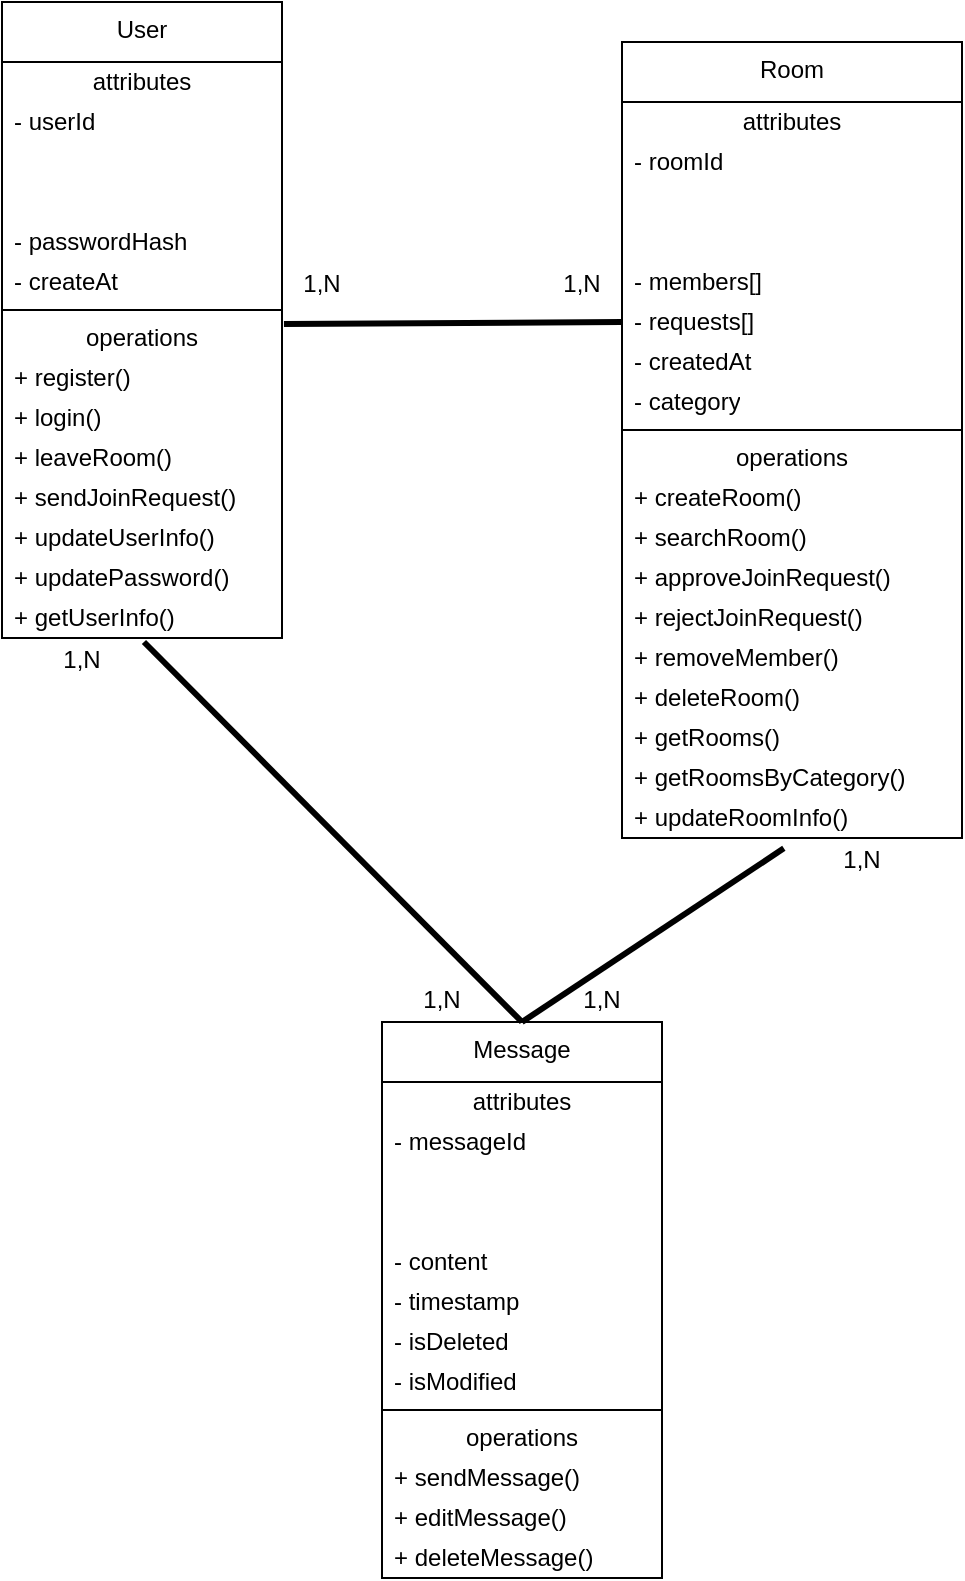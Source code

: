 <mxfile version="28.0.6" pages="3">
  <diagram name="class diagram" id="XcUcVcNUDiVufuN8KIcz">
    <mxGraphModel dx="507" dy="1165" grid="1" gridSize="10" guides="1" tooltips="1" connect="1" arrows="1" fold="1" page="1" pageScale="1" pageWidth="850" pageHeight="1100" math="0" shadow="0">
      <root>
        <mxCell id="0" />
        <mxCell id="1" parent="0" />
        <mxCell id="GG-7WmsvgzZo-OpEj8Nz-10" value="User" style="swimlane;fontStyle=0;align=center;verticalAlign=top;childLayout=stackLayout;horizontal=1;startSize=30;horizontalStack=0;resizeParent=1;resizeParentMax=0;resizeLast=0;collapsible=0;marginBottom=0;html=1;whiteSpace=wrap;" parent="1" vertex="1">
          <mxGeometry x="90" y="30" width="140" height="318" as="geometry" />
        </mxCell>
        <mxCell id="GG-7WmsvgzZo-OpEj8Nz-11" value="attributes" style="text;html=1;strokeColor=none;fillColor=none;align=center;verticalAlign=middle;spacingLeft=4;spacingRight=4;overflow=hidden;rotatable=0;points=[[0,0.5],[1,0.5]];portConstraint=eastwest;whiteSpace=wrap;" parent="GG-7WmsvgzZo-OpEj8Nz-10" vertex="1">
          <mxGeometry y="30" width="140" height="20" as="geometry" />
        </mxCell>
        <mxCell id="GG-7WmsvgzZo-OpEj8Nz-12" value="- userId" style="text;html=1;strokeColor=none;fillColor=none;align=left;verticalAlign=middle;spacingLeft=4;spacingRight=4;overflow=hidden;rotatable=0;points=[[0,0.5],[1,0.5]];portConstraint=eastwest;whiteSpace=wrap;" parent="GG-7WmsvgzZo-OpEj8Nz-10" vertex="1">
          <mxGeometry y="50" width="140" height="20" as="geometry" />
        </mxCell>
        <mxCell id="GG-7WmsvgzZo-OpEj8Nz-13" value="&lt;font style=&quot;color: rgb(255, 255, 255);&quot;&gt;- email&lt;/font&gt;" style="text;html=1;strokeColor=none;fillColor=none;align=left;verticalAlign=middle;spacingLeft=4;spacingRight=4;overflow=hidden;rotatable=0;points=[[0,0.5],[1,0.5]];portConstraint=eastwest;fontColor=#808080;whiteSpace=wrap;" parent="GG-7WmsvgzZo-OpEj8Nz-10" vertex="1">
          <mxGeometry y="70" width="140" height="20" as="geometry" />
        </mxCell>
        <mxCell id="GG-7WmsvgzZo-OpEj8Nz-18" value="&lt;font style=&quot;color: rgb(255, 255, 255);&quot;&gt;- username&lt;/font&gt;" style="text;html=1;strokeColor=none;fillColor=none;align=left;verticalAlign=middle;spacingLeft=4;spacingRight=4;overflow=hidden;rotatable=0;points=[[0,0.5],[1,0.5]];portConstraint=eastwest;fontColor=#808080;whiteSpace=wrap;" parent="GG-7WmsvgzZo-OpEj8Nz-10" vertex="1">
          <mxGeometry y="90" width="140" height="20" as="geometry" />
        </mxCell>
        <mxCell id="GG-7WmsvgzZo-OpEj8Nz-20" value="- passwordHash" style="text;html=1;strokeColor=none;fillColor=none;align=left;verticalAlign=middle;spacingLeft=4;spacingRight=4;overflow=hidden;rotatable=0;points=[[0,0.5],[1,0.5]];portConstraint=eastwest;whiteSpace=wrap;" parent="GG-7WmsvgzZo-OpEj8Nz-10" vertex="1">
          <mxGeometry y="110" width="140" height="20" as="geometry" />
        </mxCell>
        <mxCell id="GG-7WmsvgzZo-OpEj8Nz-21" value="- createAt" style="text;html=1;strokeColor=none;fillColor=none;align=left;verticalAlign=middle;spacingLeft=4;spacingRight=4;overflow=hidden;rotatable=0;points=[[0,0.5],[1,0.5]];portConstraint=eastwest;whiteSpace=wrap;" parent="GG-7WmsvgzZo-OpEj8Nz-10" vertex="1">
          <mxGeometry y="130" width="140" height="20" as="geometry" />
        </mxCell>
        <mxCell id="GG-7WmsvgzZo-OpEj8Nz-15" value="" style="line;strokeWidth=1;fillColor=none;align=left;verticalAlign=middle;spacingTop=-1;spacingLeft=3;spacingRight=3;rotatable=0;labelPosition=right;points=[];portConstraint=eastwest;" parent="GG-7WmsvgzZo-OpEj8Nz-10" vertex="1">
          <mxGeometry y="150" width="140" height="8" as="geometry" />
        </mxCell>
        <mxCell id="GG-7WmsvgzZo-OpEj8Nz-16" value="operations" style="text;html=1;strokeColor=none;fillColor=none;align=center;verticalAlign=middle;spacingLeft=4;spacingRight=4;overflow=hidden;rotatable=0;points=[[0,0.5],[1,0.5]];portConstraint=eastwest;whiteSpace=wrap;" parent="GG-7WmsvgzZo-OpEj8Nz-10" vertex="1">
          <mxGeometry y="158" width="140" height="20" as="geometry" />
        </mxCell>
        <mxCell id="GG-7WmsvgzZo-OpEj8Nz-17" value="+ register()&lt;span style=&quot;color: rgba(0, 0, 0, 0); font-family: monospace; font-size: 0px; text-wrap-mode: nowrap;&quot;&gt;%3CmxGraphModel%3E%3Croot%3E%3CmxCell%20id%3D%220%22%2F%3E%3CmxCell%20id%3D%221%22%20parent%3D%220%22%2F%3E%3CmxCell%20id%3D%222%22%20value%3D%22...%22%20style%3D%22text%3Bhtml%3D1%3BstrokeColor%3Dnone%3BfillColor%3Dnone%3Balign%3Dleft%3BverticalAlign%3Dmiddle%3BspacingLeft%3D4%3BspacingRight%3D4%3Boverflow%3Dhidden%3Brotatable%3D0%3Bpoints%3D%5B%5B0%2C0.5%5D%2C%5B1%2C0.5%5D%5D%3BportConstraint%3Deastwest%3BwhiteSpace%3Dwrap%3B%22%20vertex%3D%221%22%20parent%3D%221%22%3E%3CmxGeometry%20x%3D%22170%22%20y%3D%22220%22%20width%3D%22140%22%20height%3D%2220%22%20as%3D%22geometry%22%2F%3E%3C%2FmxCell%3E%3C%2Froot%3E%3C%2FmxGraphModel%3E&lt;/span&gt;" style="text;html=1;strokeColor=none;fillColor=none;align=left;verticalAlign=middle;spacingLeft=4;spacingRight=4;overflow=hidden;rotatable=0;points=[[0,0.5],[1,0.5]];portConstraint=eastwest;whiteSpace=wrap;" parent="GG-7WmsvgzZo-OpEj8Nz-10" vertex="1">
          <mxGeometry y="178" width="140" height="20" as="geometry" />
        </mxCell>
        <mxCell id="GG-7WmsvgzZo-OpEj8Nz-22" value="+ login()" style="text;html=1;strokeColor=none;fillColor=none;align=left;verticalAlign=middle;spacingLeft=4;spacingRight=4;overflow=hidden;rotatable=0;points=[[0,0.5],[1,0.5]];portConstraint=eastwest;whiteSpace=wrap;" parent="GG-7WmsvgzZo-OpEj8Nz-10" vertex="1">
          <mxGeometry y="198" width="140" height="20" as="geometry" />
        </mxCell>
        <mxCell id="edpi8LSlGiRe58J6GhqB-2" value="+ leaveRoom()" style="text;html=1;strokeColor=none;fillColor=none;align=left;verticalAlign=middle;spacingLeft=4;spacingRight=4;overflow=hidden;rotatable=0;points=[[0,0.5],[1,0.5]];portConstraint=eastwest;whiteSpace=wrap;" parent="GG-7WmsvgzZo-OpEj8Nz-10" vertex="1">
          <mxGeometry y="218" width="140" height="20" as="geometry" />
        </mxCell>
        <mxCell id="GG-7WmsvgzZo-OpEj8Nz-25" value="+ sendJoinRequest()" style="text;html=1;strokeColor=none;fillColor=none;align=left;verticalAlign=middle;spacingLeft=4;spacingRight=4;overflow=hidden;rotatable=0;points=[[0,0.5],[1,0.5]];portConstraint=eastwest;whiteSpace=wrap;" parent="GG-7WmsvgzZo-OpEj8Nz-10" vertex="1">
          <mxGeometry y="238" width="140" height="20" as="geometry" />
        </mxCell>
        <mxCell id="edpi8LSlGiRe58J6GhqB-9" value="+ updateUser&lt;span style=&quot;background-color: transparent; color: light-dark(rgb(0, 0, 0), rgb(255, 255, 255));&quot;&gt;Info()&lt;/span&gt;" style="text;html=1;strokeColor=none;fillColor=none;align=left;verticalAlign=middle;spacingLeft=4;spacingRight=4;overflow=hidden;rotatable=0;points=[[0,0.5],[1,0.5]];portConstraint=eastwest;whiteSpace=wrap;" parent="GG-7WmsvgzZo-OpEj8Nz-10" vertex="1">
          <mxGeometry y="258" width="140" height="20" as="geometry" />
        </mxCell>
        <mxCell id="ZOnmM5xZxkLdDRsgToUf-1" value="+ updatePassword&lt;span style=&quot;background-color: transparent; color: light-dark(rgb(0, 0, 0), rgb(255, 255, 255));&quot;&gt;()&lt;/span&gt;" style="text;html=1;strokeColor=none;fillColor=none;align=left;verticalAlign=middle;spacingLeft=4;spacingRight=4;overflow=hidden;rotatable=0;points=[[0,0.5],[1,0.5]];portConstraint=eastwest;whiteSpace=wrap;" vertex="1" parent="GG-7WmsvgzZo-OpEj8Nz-10">
          <mxGeometry y="278" width="140" height="20" as="geometry" />
        </mxCell>
        <mxCell id="edpi8LSlGiRe58J6GhqB-5" value="+ getUser&lt;span style=&quot;background-color: transparent; color: light-dark(rgb(0, 0, 0), rgb(255, 255, 255));&quot;&gt;Info()&lt;/span&gt;" style="text;html=1;strokeColor=none;fillColor=none;align=left;verticalAlign=middle;spacingLeft=4;spacingRight=4;overflow=hidden;rotatable=0;points=[[0,0.5],[1,0.5]];portConstraint=eastwest;whiteSpace=wrap;" parent="GG-7WmsvgzZo-OpEj8Nz-10" vertex="1">
          <mxGeometry y="298" width="140" height="20" as="geometry" />
        </mxCell>
        <mxCell id="GG-7WmsvgzZo-OpEj8Nz-26" value="Room" style="swimlane;fontStyle=0;align=center;verticalAlign=top;childLayout=stackLayout;horizontal=1;startSize=30;horizontalStack=0;resizeParent=1;resizeParentMax=0;resizeLast=0;collapsible=0;marginBottom=0;html=1;whiteSpace=wrap;" parent="1" vertex="1">
          <mxGeometry x="400" y="50" width="170" height="398" as="geometry" />
        </mxCell>
        <mxCell id="GG-7WmsvgzZo-OpEj8Nz-27" value="attributes" style="text;html=1;strokeColor=none;fillColor=none;align=center;verticalAlign=middle;spacingLeft=4;spacingRight=4;overflow=hidden;rotatable=0;points=[[0,0.5],[1,0.5]];portConstraint=eastwest;whiteSpace=wrap;" parent="GG-7WmsvgzZo-OpEj8Nz-26" vertex="1">
          <mxGeometry y="30" width="170" height="20" as="geometry" />
        </mxCell>
        <mxCell id="GG-7WmsvgzZo-OpEj8Nz-28" value="- roomId" style="text;html=1;strokeColor=none;fillColor=none;align=left;verticalAlign=middle;spacingLeft=4;spacingRight=4;overflow=hidden;rotatable=0;points=[[0,0.5],[1,0.5]];portConstraint=eastwest;whiteSpace=wrap;" parent="GG-7WmsvgzZo-OpEj8Nz-26" vertex="1">
          <mxGeometry y="50" width="170" height="20" as="geometry" />
        </mxCell>
        <mxCell id="GG-7WmsvgzZo-OpEj8Nz-29" value="&lt;font style=&quot;color: rgb(255, 255, 255);&quot;&gt;- name&lt;/font&gt;" style="text;html=1;strokeColor=none;fillColor=none;align=left;verticalAlign=middle;spacingLeft=4;spacingRight=4;overflow=hidden;rotatable=0;points=[[0,0.5],[1,0.5]];portConstraint=eastwest;fontColor=#808080;whiteSpace=wrap;" parent="GG-7WmsvgzZo-OpEj8Nz-26" vertex="1">
          <mxGeometry y="70" width="170" height="20" as="geometry" />
        </mxCell>
        <mxCell id="GG-7WmsvgzZo-OpEj8Nz-30" value="&lt;font style=&quot;color: rgb(255, 255, 255);&quot;&gt;- adminId&lt;/font&gt;" style="text;html=1;strokeColor=none;fillColor=none;align=left;verticalAlign=middle;spacingLeft=4;spacingRight=4;overflow=hidden;rotatable=0;points=[[0,0.5],[1,0.5]];portConstraint=eastwest;fontColor=#808080;whiteSpace=wrap;" parent="GG-7WmsvgzZo-OpEj8Nz-26" vertex="1">
          <mxGeometry y="90" width="170" height="20" as="geometry" />
        </mxCell>
        <mxCell id="GG-7WmsvgzZo-OpEj8Nz-31" value="- members[]" style="text;html=1;strokeColor=none;fillColor=none;align=left;verticalAlign=middle;spacingLeft=4;spacingRight=4;overflow=hidden;rotatable=0;points=[[0,0.5],[1,0.5]];portConstraint=eastwest;whiteSpace=wrap;" parent="GG-7WmsvgzZo-OpEj8Nz-26" vertex="1">
          <mxGeometry y="110" width="170" height="20" as="geometry" />
        </mxCell>
        <mxCell id="GG-7WmsvgzZo-OpEj8Nz-32" value="- requests[]" style="text;html=1;strokeColor=none;fillColor=none;align=left;verticalAlign=middle;spacingLeft=4;spacingRight=4;overflow=hidden;rotatable=0;points=[[0,0.5],[1,0.5]];portConstraint=eastwest;whiteSpace=wrap;" parent="GG-7WmsvgzZo-OpEj8Nz-26" vertex="1">
          <mxGeometry y="130" width="170" height="20" as="geometry" />
        </mxCell>
        <mxCell id="GG-7WmsvgzZo-OpEj8Nz-39" value="- createdAt" style="text;html=1;strokeColor=none;fillColor=none;align=left;verticalAlign=middle;spacingLeft=4;spacingRight=4;overflow=hidden;rotatable=0;points=[[0,0.5],[1,0.5]];portConstraint=eastwest;whiteSpace=wrap;" parent="GG-7WmsvgzZo-OpEj8Nz-26" vertex="1">
          <mxGeometry y="150" width="170" height="20" as="geometry" />
        </mxCell>
        <mxCell id="edpi8LSlGiRe58J6GhqB-1" value="- category" style="text;html=1;strokeColor=none;fillColor=none;align=left;verticalAlign=middle;spacingLeft=4;spacingRight=4;overflow=hidden;rotatable=0;points=[[0,0.5],[1,0.5]];portConstraint=eastwest;whiteSpace=wrap;" parent="GG-7WmsvgzZo-OpEj8Nz-26" vertex="1">
          <mxGeometry y="170" width="170" height="20" as="geometry" />
        </mxCell>
        <mxCell id="GG-7WmsvgzZo-OpEj8Nz-33" value="" style="line;strokeWidth=1;fillColor=none;align=left;verticalAlign=middle;spacingTop=-1;spacingLeft=3;spacingRight=3;rotatable=0;labelPosition=right;points=[];portConstraint=eastwest;" parent="GG-7WmsvgzZo-OpEj8Nz-26" vertex="1">
          <mxGeometry y="190" width="170" height="8" as="geometry" />
        </mxCell>
        <mxCell id="GG-7WmsvgzZo-OpEj8Nz-34" value="operations" style="text;html=1;strokeColor=none;fillColor=none;align=center;verticalAlign=middle;spacingLeft=4;spacingRight=4;overflow=hidden;rotatable=0;points=[[0,0.5],[1,0.5]];portConstraint=eastwest;whiteSpace=wrap;" parent="GG-7WmsvgzZo-OpEj8Nz-26" vertex="1">
          <mxGeometry y="198" width="170" height="20" as="geometry" />
        </mxCell>
        <mxCell id="GG-7WmsvgzZo-OpEj8Nz-35" value="+ createRoom()&lt;span style=&quot;color: rgba(0, 0, 0, 0); font-family: monospace; font-size: 0px; text-wrap-mode: nowrap;&quot;&gt;3CmxGraphModel%3E%3Croot%3E%3CmxCell%20id%3D%220%22%2F%3E%3CmxCell%20id%3D%221%22%20parent%3D%220%22%2F%3E%3CmxCell%20id%3D%222%22%20value%3D%22...%22%20style%3D%22text%3Bhtml%3D1%3BstrokeColor%3Dnone%3BfillColor%3Dnone%3Balign%3Dleft%3BverticalAlign%3Dmiddle%3BspacingLeft%3D4%3BspacingRight%3D4%3Boverflow%3Dhidden%3Brotatable%3D0%3Bpoints%3D%5B%5B0%2C0.5%5D%2C%5B1%2C0.5%5D%5D%3BportConstraint%3Deastwest%3BwhiteSpace%3Dwrap%3B%22%20vertex%3D%221%22%20parent%3D%221%22%3E%3CmxGeometry%20x%3D%22170%22%20y%3D%22220%22%20width%3D%22140%22%20height%3D%2220%22%20as%3D%22geometry%22%2F%3E%3C%2FmxCell%3E%3C%2Froot%3E%3C%&lt;/span&gt;" style="text;html=1;strokeColor=none;fillColor=none;align=left;verticalAlign=middle;spacingLeft=4;spacingRight=4;overflow=hidden;rotatable=0;points=[[0,0.5],[1,0.5]];portConstraint=eastwest;whiteSpace=wrap;" parent="GG-7WmsvgzZo-OpEj8Nz-26" vertex="1">
          <mxGeometry y="218" width="170" height="20" as="geometry" />
        </mxCell>
        <mxCell id="GG-7WmsvgzZo-OpEj8Nz-36" value="+ searchRoom()" style="text;html=1;strokeColor=none;fillColor=none;align=left;verticalAlign=middle;spacingLeft=4;spacingRight=4;overflow=hidden;rotatable=0;points=[[0,0.5],[1,0.5]];portConstraint=eastwest;whiteSpace=wrap;" parent="GG-7WmsvgzZo-OpEj8Nz-26" vertex="1">
          <mxGeometry y="238" width="170" height="20" as="geometry" />
        </mxCell>
        <mxCell id="GG-7WmsvgzZo-OpEj8Nz-37" value="+ approveJoinRequest()" style="text;html=1;strokeColor=none;fillColor=none;align=left;verticalAlign=middle;spacingLeft=4;spacingRight=4;overflow=hidden;rotatable=0;points=[[0,0.5],[1,0.5]];portConstraint=eastwest;whiteSpace=wrap;" parent="GG-7WmsvgzZo-OpEj8Nz-26" vertex="1">
          <mxGeometry y="258" width="170" height="20" as="geometry" />
        </mxCell>
        <mxCell id="YVtE7br0cgRZJq4a1Kwb-1" value="+ rejectJoinRequest()" style="text;html=1;strokeColor=none;fillColor=none;align=left;verticalAlign=middle;spacingLeft=4;spacingRight=4;overflow=hidden;rotatable=0;points=[[0,0.5],[1,0.5]];portConstraint=eastwest;whiteSpace=wrap;" parent="GG-7WmsvgzZo-OpEj8Nz-26" vertex="1">
          <mxGeometry y="278" width="170" height="20" as="geometry" />
        </mxCell>
        <mxCell id="GG-7WmsvgzZo-OpEj8Nz-38" value="+ removeMember&lt;span style=&quot;background-color: transparent; color: light-dark(rgb(0, 0, 0), rgb(255, 255, 255));&quot;&gt;()&lt;/span&gt;" style="text;html=1;strokeColor=none;fillColor=none;align=left;verticalAlign=middle;spacingLeft=4;spacingRight=4;overflow=hidden;rotatable=0;points=[[0,0.5],[1,0.5]];portConstraint=eastwest;whiteSpace=wrap;" parent="GG-7WmsvgzZo-OpEj8Nz-26" vertex="1">
          <mxGeometry y="298" width="170" height="20" as="geometry" />
        </mxCell>
        <mxCell id="GG-7WmsvgzZo-OpEj8Nz-40" value="+ deleteRoom()" style="text;html=1;strokeColor=none;fillColor=none;align=left;verticalAlign=middle;spacingLeft=4;spacingRight=4;overflow=hidden;rotatable=0;points=[[0,0.5],[1,0.5]];portConstraint=eastwest;whiteSpace=wrap;" parent="GG-7WmsvgzZo-OpEj8Nz-26" vertex="1">
          <mxGeometry y="318" width="170" height="20" as="geometry" />
        </mxCell>
        <mxCell id="edpi8LSlGiRe58J6GhqB-7" value="+ getRooms()" style="text;html=1;strokeColor=none;fillColor=none;align=left;verticalAlign=middle;spacingLeft=4;spacingRight=4;overflow=hidden;rotatable=0;points=[[0,0.5],[1,0.5]];portConstraint=eastwest;whiteSpace=wrap;" parent="GG-7WmsvgzZo-OpEj8Nz-26" vertex="1">
          <mxGeometry y="338" width="170" height="20" as="geometry" />
        </mxCell>
        <mxCell id="edpi8LSlGiRe58J6GhqB-8" value="+ getRoomsByCategory()" style="text;html=1;strokeColor=none;fillColor=none;align=left;verticalAlign=middle;spacingLeft=4;spacingRight=4;overflow=hidden;rotatable=0;points=[[0,0.5],[1,0.5]];portConstraint=eastwest;whiteSpace=wrap;" parent="GG-7WmsvgzZo-OpEj8Nz-26" vertex="1">
          <mxGeometry y="358" width="170" height="20" as="geometry" />
        </mxCell>
        <mxCell id="edpi8LSlGiRe58J6GhqB-6" value="+ updateRoomInfo()" style="text;html=1;strokeColor=none;fillColor=none;align=left;verticalAlign=middle;spacingLeft=4;spacingRight=4;overflow=hidden;rotatable=0;points=[[0,0.5],[1,0.5]];portConstraint=eastwest;whiteSpace=wrap;" parent="GG-7WmsvgzZo-OpEj8Nz-26" vertex="1">
          <mxGeometry y="378" width="170" height="20" as="geometry" />
        </mxCell>
        <mxCell id="GG-7WmsvgzZo-OpEj8Nz-41" value="Message" style="swimlane;fontStyle=0;align=center;verticalAlign=top;childLayout=stackLayout;horizontal=1;startSize=30;horizontalStack=0;resizeParent=1;resizeParentMax=0;resizeLast=0;collapsible=0;marginBottom=0;html=1;whiteSpace=wrap;" parent="1" vertex="1">
          <mxGeometry x="280" y="540" width="140" height="278" as="geometry" />
        </mxCell>
        <mxCell id="GG-7WmsvgzZo-OpEj8Nz-42" value="attributes" style="text;html=1;strokeColor=none;fillColor=none;align=center;verticalAlign=middle;spacingLeft=4;spacingRight=4;overflow=hidden;rotatable=0;points=[[0,0.5],[1,0.5]];portConstraint=eastwest;whiteSpace=wrap;" parent="GG-7WmsvgzZo-OpEj8Nz-41" vertex="1">
          <mxGeometry y="30" width="140" height="20" as="geometry" />
        </mxCell>
        <mxCell id="GG-7WmsvgzZo-OpEj8Nz-43" value="- messageId" style="text;html=1;strokeColor=none;fillColor=none;align=left;verticalAlign=middle;spacingLeft=4;spacingRight=4;overflow=hidden;rotatable=0;points=[[0,0.5],[1,0.5]];portConstraint=eastwest;whiteSpace=wrap;" parent="GG-7WmsvgzZo-OpEj8Nz-41" vertex="1">
          <mxGeometry y="50" width="140" height="20" as="geometry" />
        </mxCell>
        <mxCell id="GG-7WmsvgzZo-OpEj8Nz-44" value="&lt;font style=&quot;color: rgb(255, 255, 255);&quot;&gt;- roomId&lt;/font&gt;" style="text;html=1;strokeColor=none;fillColor=none;align=left;verticalAlign=middle;spacingLeft=4;spacingRight=4;overflow=hidden;rotatable=0;points=[[0,0.5],[1,0.5]];portConstraint=eastwest;fontColor=#808080;whiteSpace=wrap;" parent="GG-7WmsvgzZo-OpEj8Nz-41" vertex="1">
          <mxGeometry y="70" width="140" height="20" as="geometry" />
        </mxCell>
        <mxCell id="GG-7WmsvgzZo-OpEj8Nz-45" value="&lt;font style=&quot;color: rgb(255, 255, 255);&quot;&gt;- senderId&lt;/font&gt;" style="text;html=1;strokeColor=none;fillColor=none;align=left;verticalAlign=middle;spacingLeft=4;spacingRight=4;overflow=hidden;rotatable=0;points=[[0,0.5],[1,0.5]];portConstraint=eastwest;fontColor=#808080;whiteSpace=wrap;" parent="GG-7WmsvgzZo-OpEj8Nz-41" vertex="1">
          <mxGeometry y="90" width="140" height="20" as="geometry" />
        </mxCell>
        <mxCell id="GG-7WmsvgzZo-OpEj8Nz-46" value="- content" style="text;html=1;strokeColor=none;fillColor=none;align=left;verticalAlign=middle;spacingLeft=4;spacingRight=4;overflow=hidden;rotatable=0;points=[[0,0.5],[1,0.5]];portConstraint=eastwest;whiteSpace=wrap;" parent="GG-7WmsvgzZo-OpEj8Nz-41" vertex="1">
          <mxGeometry y="110" width="140" height="20" as="geometry" />
        </mxCell>
        <mxCell id="GG-7WmsvgzZo-OpEj8Nz-55" value="- timestamp" style="text;html=1;strokeColor=none;fillColor=none;align=left;verticalAlign=middle;spacingLeft=4;spacingRight=4;overflow=hidden;rotatable=0;points=[[0,0.5],[1,0.5]];portConstraint=eastwest;whiteSpace=wrap;" parent="GG-7WmsvgzZo-OpEj8Nz-41" vertex="1">
          <mxGeometry y="130" width="140" height="20" as="geometry" />
        </mxCell>
        <mxCell id="GG-7WmsvgzZo-OpEj8Nz-47" value="- isDeleted" style="text;html=1;strokeColor=none;fillColor=none;align=left;verticalAlign=middle;spacingLeft=4;spacingRight=4;overflow=hidden;rotatable=0;points=[[0,0.5],[1,0.5]];portConstraint=eastwest;whiteSpace=wrap;" parent="GG-7WmsvgzZo-OpEj8Nz-41" vertex="1">
          <mxGeometry y="150" width="140" height="20" as="geometry" />
        </mxCell>
        <mxCell id="YVtE7br0cgRZJq4a1Kwb-2" value="- isModified" style="text;html=1;strokeColor=none;fillColor=none;align=left;verticalAlign=middle;spacingLeft=4;spacingRight=4;overflow=hidden;rotatable=0;points=[[0,0.5],[1,0.5]];portConstraint=eastwest;whiteSpace=wrap;" parent="GG-7WmsvgzZo-OpEj8Nz-41" vertex="1">
          <mxGeometry y="170" width="140" height="20" as="geometry" />
        </mxCell>
        <mxCell id="GG-7WmsvgzZo-OpEj8Nz-48" value="" style="line;strokeWidth=1;fillColor=none;align=left;verticalAlign=middle;spacingTop=-1;spacingLeft=3;spacingRight=3;rotatable=0;labelPosition=right;points=[];portConstraint=eastwest;" parent="GG-7WmsvgzZo-OpEj8Nz-41" vertex="1">
          <mxGeometry y="190" width="140" height="8" as="geometry" />
        </mxCell>
        <mxCell id="GG-7WmsvgzZo-OpEj8Nz-49" value="operations" style="text;html=1;strokeColor=none;fillColor=none;align=center;verticalAlign=middle;spacingLeft=4;spacingRight=4;overflow=hidden;rotatable=0;points=[[0,0.5],[1,0.5]];portConstraint=eastwest;whiteSpace=wrap;" parent="GG-7WmsvgzZo-OpEj8Nz-41" vertex="1">
          <mxGeometry y="198" width="140" height="20" as="geometry" />
        </mxCell>
        <mxCell id="GG-7WmsvgzZo-OpEj8Nz-50" value="+ sendMessage()&lt;span style=&quot;color: rgba(0, 0, 0, 0); font-family: monospace; font-size: 0px; text-wrap-mode: nowrap;&quot;&gt;3ChhhmxGraphModel%3E%3Croot%3E%3CmxCell%20id%3D%220%22%2F%3E%3CmxCell%20id%3D%221%22%20parent%3D%220%22%2F%3E%3CmxCell%20id%3D%222%22%20value%3D%22...%22%20style%3D%22text%3Bhtml%3D1%3BstrokeColor%3Dnone%3BfillColor%3Dnone%3Balign%3Dleft%3BverticalAlign%3Dmiddle%3BspacingLeft%3D4%3BspacingRight%3D4%3Boverflow%3Dhidden%3Brotatable%3D0%3Bpoints%3D%5B%5B0%2C0.5%5D%2C%5B1%2C0.5%5D%5D%3BportConstraint%3Deastwest%3BwhiteSpace%3Dwrap%3B%22%20vertex%3D%221%22%20parent%3D%221%22%3E%3CmxGeometry%20x%3D%22170%22%20y%3D%22220%22%20width%3D%22140%22%20height%3D%2220%22%20as%3D%22geometry%22%2F%3E%3C%2FmxCell%3E%3C%2Froot%3E%3C%2FmxGraphMod3E&lt;/span&gt;" style="text;html=1;strokeColor=none;fillColor=none;align=left;verticalAlign=middle;spacingLeft=4;spacingRight=4;overflow=hidden;rotatable=0;points=[[0,0.5],[1,0.5]];portConstraint=eastwest;whiteSpace=wrap;" parent="GG-7WmsvgzZo-OpEj8Nz-41" vertex="1">
          <mxGeometry y="218" width="140" height="20" as="geometry" />
        </mxCell>
        <mxCell id="GG-7WmsvgzZo-OpEj8Nz-51" value="+ editMessage()" style="text;html=1;strokeColor=none;fillColor=none;align=left;verticalAlign=middle;spacingLeft=4;spacingRight=4;overflow=hidden;rotatable=0;points=[[0,0.5],[1,0.5]];portConstraint=eastwest;whiteSpace=wrap;" parent="GG-7WmsvgzZo-OpEj8Nz-41" vertex="1">
          <mxGeometry y="238" width="140" height="20" as="geometry" />
        </mxCell>
        <mxCell id="GG-7WmsvgzZo-OpEj8Nz-52" value="+ deleteMessage()" style="text;html=1;strokeColor=none;fillColor=none;align=left;verticalAlign=middle;spacingLeft=4;spacingRight=4;overflow=hidden;rotatable=0;points=[[0,0.5],[1,0.5]];portConstraint=eastwest;whiteSpace=wrap;" parent="GG-7WmsvgzZo-OpEj8Nz-41" vertex="1">
          <mxGeometry y="258" width="140" height="20" as="geometry" />
        </mxCell>
        <mxCell id="GG-7WmsvgzZo-OpEj8Nz-57" value="" style="endArrow=none;startArrow=none;endFill=0;startFill=0;endSize=8;html=1;verticalAlign=bottom;labelBackgroundColor=none;strokeWidth=3;rounded=0;entryX=0.5;entryY=0;entryDx=0;entryDy=0;exitX=0.507;exitY=1.1;exitDx=0;exitDy=0;exitPerimeter=0;" parent="1" source="edpi8LSlGiRe58J6GhqB-5" target="GG-7WmsvgzZo-OpEj8Nz-41" edge="1">
          <mxGeometry width="160" relative="1" as="geometry">
            <mxPoint x="160" y="330" as="sourcePoint" />
            <mxPoint x="350" y="330" as="targetPoint" />
          </mxGeometry>
        </mxCell>
        <mxCell id="GG-7WmsvgzZo-OpEj8Nz-58" value="1,N" style="text;html=1;align=center;verticalAlign=middle;whiteSpace=wrap;rounded=0;" parent="1" vertex="1">
          <mxGeometry x="100" y="348" width="60" height="22" as="geometry" />
        </mxCell>
        <mxCell id="GG-7WmsvgzZo-OpEj8Nz-60" value="1,N" style="text;html=1;align=center;verticalAlign=middle;whiteSpace=wrap;rounded=0;" parent="1" vertex="1">
          <mxGeometry x="280" y="518" width="60" height="22" as="geometry" />
        </mxCell>
        <mxCell id="GG-7WmsvgzZo-OpEj8Nz-61" value="1,N" style="text;html=1;align=center;verticalAlign=middle;whiteSpace=wrap;rounded=0;" parent="1" vertex="1">
          <mxGeometry x="360" y="518" width="60" height="22" as="geometry" />
        </mxCell>
        <mxCell id="GG-7WmsvgzZo-OpEj8Nz-62" value="1,N" style="text;html=1;align=center;verticalAlign=middle;whiteSpace=wrap;rounded=0;" parent="1" vertex="1">
          <mxGeometry x="490" y="448" width="60" height="22" as="geometry" />
        </mxCell>
        <mxCell id="GG-7WmsvgzZo-OpEj8Nz-64" value="1,N" style="text;html=1;align=center;verticalAlign=middle;whiteSpace=wrap;rounded=0;" parent="1" vertex="1">
          <mxGeometry x="360" y="160" width="40" height="22" as="geometry" />
        </mxCell>
        <mxCell id="GG-7WmsvgzZo-OpEj8Nz-66" value="" style="endArrow=none;startArrow=none;endFill=0;startFill=0;endSize=8;html=1;verticalAlign=bottom;labelBackgroundColor=none;strokeWidth=3;rounded=0;entryX=0.5;entryY=0;entryDx=0;entryDy=0;exitX=0.476;exitY=1.259;exitDx=0;exitDy=0;exitPerimeter=0;" parent="1" source="edpi8LSlGiRe58J6GhqB-6" target="GG-7WmsvgzZo-OpEj8Nz-41" edge="1">
          <mxGeometry width="160" relative="1" as="geometry">
            <mxPoint x="490" y="510" as="sourcePoint" />
            <mxPoint x="350" y="520" as="targetPoint" />
          </mxGeometry>
        </mxCell>
        <mxCell id="GG-7WmsvgzZo-OpEj8Nz-67" value="" style="endArrow=none;startArrow=none;endFill=0;startFill=0;endSize=8;html=1;verticalAlign=bottom;labelBackgroundColor=none;strokeWidth=3;rounded=0;entryX=1.007;entryY=0.15;entryDx=0;entryDy=0;exitX=0;exitY=0.5;exitDx=0;exitDy=0;entryPerimeter=0;" parent="1" source="GG-7WmsvgzZo-OpEj8Nz-32" target="GG-7WmsvgzZo-OpEj8Nz-16" edge="1">
          <mxGeometry width="160" relative="1" as="geometry">
            <mxPoint x="370" y="196" as="sourcePoint" />
            <mxPoint x="230" y="177" as="targetPoint" />
            <Array as="points" />
          </mxGeometry>
        </mxCell>
        <mxCell id="edpi8LSlGiRe58J6GhqB-4" value="1,N" style="text;html=1;align=center;verticalAlign=middle;whiteSpace=wrap;rounded=0;" parent="1" vertex="1">
          <mxGeometry x="230" y="160" width="40" height="22" as="geometry" />
        </mxCell>
      </root>
    </mxGraphModel>
  </diagram>
  <diagram id="3taw1xUUEZoO4Iauyhoc" name="use cases diagram">
    <mxGraphModel dx="489" dy="795" grid="1" gridSize="10" guides="1" tooltips="1" connect="1" arrows="1" fold="1" page="1" pageScale="1" pageWidth="850" pageHeight="1100" math="0" shadow="0">
      <root>
        <mxCell id="0" />
        <mxCell id="1" parent="0" />
        <mxCell id="WgHrksp8FWlws_ajs1ya-37" style="edgeStyle=orthogonalEdgeStyle;rounded=0;orthogonalLoop=1;jettySize=auto;html=1;exitX=1;exitY=0.333;exitDx=0;exitDy=0;exitPerimeter=0;entryX=0;entryY=0.5;entryDx=0;entryDy=0;" edge="1" parent="1" source="WgHrksp8FWlws_ajs1ya-1" target="WgHrksp8FWlws_ajs1ya-25">
          <mxGeometry relative="1" as="geometry" />
        </mxCell>
        <mxCell id="WgHrksp8FWlws_ajs1ya-38" style="edgeStyle=orthogonalEdgeStyle;rounded=0;orthogonalLoop=1;jettySize=auto;html=1;exitX=1;exitY=0.333;exitDx=0;exitDy=0;exitPerimeter=0;entryX=0;entryY=0.5;entryDx=0;entryDy=0;" edge="1" parent="1" source="WgHrksp8FWlws_ajs1ya-1" target="WgHrksp8FWlws_ajs1ya-24">
          <mxGeometry relative="1" as="geometry" />
        </mxCell>
        <mxCell id="WgHrksp8FWlws_ajs1ya-39" style="edgeStyle=orthogonalEdgeStyle;rounded=0;orthogonalLoop=1;jettySize=auto;html=1;exitX=1;exitY=0.333;exitDx=0;exitDy=0;exitPerimeter=0;entryX=0;entryY=0.5;entryDx=0;entryDy=0;" edge="1" parent="1" source="WgHrksp8FWlws_ajs1ya-1" target="WgHrksp8FWlws_ajs1ya-23">
          <mxGeometry relative="1" as="geometry" />
        </mxCell>
        <mxCell id="WgHrksp8FWlws_ajs1ya-40" style="edgeStyle=orthogonalEdgeStyle;rounded=0;orthogonalLoop=1;jettySize=auto;html=1;exitX=1;exitY=0.333;exitDx=0;exitDy=0;exitPerimeter=0;entryX=0.5;entryY=0;entryDx=0;entryDy=0;" edge="1" parent="1" source="WgHrksp8FWlws_ajs1ya-1" target="WgHrksp8FWlws_ajs1ya-27">
          <mxGeometry relative="1" as="geometry" />
        </mxCell>
        <mxCell id="WgHrksp8FWlws_ajs1ya-41" style="edgeStyle=orthogonalEdgeStyle;rounded=0;orthogonalLoop=1;jettySize=auto;html=1;exitX=1;exitY=0.333;exitDx=0;exitDy=0;exitPerimeter=0;entryX=0;entryY=0.5;entryDx=0;entryDy=0;" edge="1" parent="1" source="WgHrksp8FWlws_ajs1ya-1" target="WgHrksp8FWlws_ajs1ya-26">
          <mxGeometry relative="1" as="geometry">
            <Array as="points">
              <mxPoint x="110" y="245" />
              <mxPoint x="110" y="300" />
              <mxPoint x="210" y="300" />
            </Array>
          </mxGeometry>
        </mxCell>
        <mxCell id="WgHrksp8FWlws_ajs1ya-1" value="User" style="shape=umlActor;verticalLabelPosition=bottom;verticalAlign=top;html=1;outlineConnect=0;" vertex="1" parent="1">
          <mxGeometry x="10" y="225" width="30" height="60" as="geometry" />
        </mxCell>
        <mxCell id="WgHrksp8FWlws_ajs1ya-23" value="searchRoom" style="ellipse;whiteSpace=wrap;html=1;" vertex="1" parent="1">
          <mxGeometry x="250" y="240" width="110" height="30" as="geometry" />
        </mxCell>
        <mxCell id="WgHrksp8FWlws_ajs1ya-24" value="login" style="ellipse;whiteSpace=wrap;html=1;" vertex="1" parent="1">
          <mxGeometry x="195" y="180" width="110" height="30" as="geometry" />
        </mxCell>
        <mxCell id="WgHrksp8FWlws_ajs1ya-25" value="register" style="ellipse;whiteSpace=wrap;html=1;" vertex="1" parent="1">
          <mxGeometry x="90" y="140" width="110" height="30" as="geometry" />
        </mxCell>
        <mxCell id="WgHrksp8FWlws_ajs1ya-26" value="send join request" style="ellipse;whiteSpace=wrap;html=1;" vertex="1" parent="1">
          <mxGeometry x="250" y="300" width="110" height="30" as="geometry" />
        </mxCell>
        <mxCell id="WgHrksp8FWlws_ajs1ya-27" value="create room" style="ellipse;whiteSpace=wrap;html=1;" vertex="1" parent="1">
          <mxGeometry x="90" y="330" width="110" height="30" as="geometry" />
        </mxCell>
        <mxCell id="WgHrksp8FWlws_ajs1ya-59" style="edgeStyle=orthogonalEdgeStyle;rounded=0;orthogonalLoop=1;jettySize=auto;html=1;exitX=1;exitY=0.5;exitDx=0;exitDy=0;entryX=0;entryY=0.5;entryDx=0;entryDy=0;" edge="1" parent="1" source="WgHrksp8FWlws_ajs1ya-28" target="WgHrksp8FWlws_ajs1ya-29">
          <mxGeometry relative="1" as="geometry" />
        </mxCell>
        <mxCell id="WgHrksp8FWlws_ajs1ya-60" style="edgeStyle=orthogonalEdgeStyle;rounded=0;orthogonalLoop=1;jettySize=auto;html=1;exitX=1;exitY=0.5;exitDx=0;exitDy=0;entryX=0;entryY=0.5;entryDx=0;entryDy=0;" edge="1" parent="1" source="WgHrksp8FWlws_ajs1ya-28" target="WgHrksp8FWlws_ajs1ya-42">
          <mxGeometry relative="1" as="geometry" />
        </mxCell>
        <mxCell id="WgHrksp8FWlws_ajs1ya-61" style="edgeStyle=orthogonalEdgeStyle;rounded=0;orthogonalLoop=1;jettySize=auto;html=1;exitX=1;exitY=0.5;exitDx=0;exitDy=0;entryX=0;entryY=0.5;entryDx=0;entryDy=0;" edge="1" parent="1" source="WgHrksp8FWlws_ajs1ya-28" target="WgHrksp8FWlws_ajs1ya-30">
          <mxGeometry relative="1" as="geometry" />
        </mxCell>
        <mxCell id="WgHrksp8FWlws_ajs1ya-28" value="enter chat room" style="ellipse;whiteSpace=wrap;html=1;" vertex="1" parent="1">
          <mxGeometry x="90" y="404" width="110" height="30" as="geometry" />
        </mxCell>
        <mxCell id="WgHrksp8FWlws_ajs1ya-29" value="send message" style="ellipse;whiteSpace=wrap;html=1;" vertex="1" parent="1">
          <mxGeometry x="370" y="360" width="110" height="30" as="geometry" />
        </mxCell>
        <mxCell id="WgHrksp8FWlws_ajs1ya-30" value="delete message" style="ellipse;whiteSpace=wrap;html=1;" vertex="1" parent="1">
          <mxGeometry x="370" y="450" width="110" height="30" as="geometry" />
        </mxCell>
        <mxCell id="WgHrksp8FWlws_ajs1ya-46" style="edgeStyle=orthogonalEdgeStyle;rounded=0;orthogonalLoop=1;jettySize=auto;html=1;exitX=1;exitY=0.333;exitDx=0;exitDy=0;exitPerimeter=0;entryX=0;entryY=0.5;entryDx=0;entryDy=0;" edge="1" parent="1" source="WgHrksp8FWlws_ajs1ya-31" target="WgHrksp8FWlws_ajs1ya-34">
          <mxGeometry relative="1" as="geometry" />
        </mxCell>
        <mxCell id="WgHrksp8FWlws_ajs1ya-47" style="edgeStyle=orthogonalEdgeStyle;rounded=0;orthogonalLoop=1;jettySize=auto;html=1;exitX=1;exitY=0.333;exitDx=0;exitDy=0;exitPerimeter=0;entryX=0;entryY=0.5;entryDx=0;entryDy=0;" edge="1" parent="1" source="WgHrksp8FWlws_ajs1ya-31" target="WgHrksp8FWlws_ajs1ya-33">
          <mxGeometry relative="1" as="geometry" />
        </mxCell>
        <mxCell id="WgHrksp8FWlws_ajs1ya-31" value="Admin" style="shape=umlActor;verticalLabelPosition=bottom;verticalAlign=top;html=1;outlineConnect=0;" vertex="1" parent="1">
          <mxGeometry x="10" y="600" width="30" height="60" as="geometry" />
        </mxCell>
        <mxCell id="WgHrksp8FWlws_ajs1ya-33" value="remove user" style="ellipse;whiteSpace=wrap;html=1;" vertex="1" parent="1">
          <mxGeometry x="110" y="650" width="110" height="30" as="geometry" />
        </mxCell>
        <mxCell id="WgHrksp8FWlws_ajs1ya-34" value="request" style="ellipse;whiteSpace=wrap;html=1;" vertex="1" parent="1">
          <mxGeometry x="110" y="570" width="110" height="30" as="geometry" />
        </mxCell>
        <mxCell id="WgHrksp8FWlws_ajs1ya-43" style="edgeStyle=orthogonalEdgeStyle;rounded=0;orthogonalLoop=1;jettySize=auto;html=1;exitX=0;exitY=0.5;exitDx=0;exitDy=0;entryX=1;entryY=0.5;entryDx=0;entryDy=0;" edge="1" parent="1" source="WgHrksp8FWlws_ajs1ya-35" target="WgHrksp8FWlws_ajs1ya-34">
          <mxGeometry relative="1" as="geometry" />
        </mxCell>
        <mxCell id="WgHrksp8FWlws_ajs1ya-35" value="approve request" style="ellipse;whiteSpace=wrap;html=1;" vertex="1" parent="1">
          <mxGeometry x="300" y="540" width="110" height="30" as="geometry" />
        </mxCell>
        <mxCell id="WgHrksp8FWlws_ajs1ya-45" style="edgeStyle=orthogonalEdgeStyle;rounded=0;orthogonalLoop=1;jettySize=auto;html=1;exitX=0;exitY=0.5;exitDx=0;exitDy=0;entryX=1;entryY=0.5;entryDx=0;entryDy=0;" edge="1" parent="1" source="WgHrksp8FWlws_ajs1ya-36" target="WgHrksp8FWlws_ajs1ya-34">
          <mxGeometry relative="1" as="geometry" />
        </mxCell>
        <mxCell id="WgHrksp8FWlws_ajs1ya-36" value="reject request" style="ellipse;whiteSpace=wrap;html=1;" vertex="1" parent="1">
          <mxGeometry x="300" y="600" width="110" height="30" as="geometry" />
        </mxCell>
        <mxCell id="WgHrksp8FWlws_ajs1ya-42" value="edit message" style="ellipse;whiteSpace=wrap;html=1;" vertex="1" parent="1">
          <mxGeometry x="370" y="404" width="110" height="30" as="geometry" />
        </mxCell>
        <mxCell id="WgHrksp8FWlws_ajs1ya-51" value="&amp;lt;&amp;lt;include&amp;gt;&amp;gt;" style="html=1;verticalAlign=bottom;labelBackgroundColor=none;endArrow=open;endFill=0;dashed=1;rounded=0;exitX=0.5;exitY=1;exitDx=0;exitDy=0;entryX=0.5;entryY=0;entryDx=0;entryDy=0;" edge="1" parent="1" source="WgHrksp8FWlws_ajs1ya-24" target="WgHrksp8FWlws_ajs1ya-23">
          <mxGeometry width="160" relative="1" as="geometry">
            <mxPoint x="190" y="450" as="sourcePoint" />
            <mxPoint x="350" y="450" as="targetPoint" />
          </mxGeometry>
        </mxCell>
        <mxCell id="WgHrksp8FWlws_ajs1ya-52" value="&amp;lt;&amp;lt;include&amp;gt;&amp;gt;" style="html=1;verticalAlign=bottom;labelBackgroundColor=none;endArrow=open;endFill=0;dashed=1;rounded=0;exitX=1;exitY=0.5;exitDx=0;exitDy=0;entryX=1;entryY=0.5;entryDx=0;entryDy=0;" edge="1" parent="1" source="WgHrksp8FWlws_ajs1ya-24" target="WgHrksp8FWlws_ajs1ya-26">
          <mxGeometry width="160" relative="1" as="geometry">
            <mxPoint x="470" y="180" as="sourcePoint" />
            <mxPoint x="530" y="210" as="targetPoint" />
            <Array as="points">
              <mxPoint x="440" y="260" />
            </Array>
          </mxGeometry>
        </mxCell>
        <mxCell id="WgHrksp8FWlws_ajs1ya-56" value="&amp;lt;&amp;lt;include&amp;gt;&amp;gt;" style="html=1;verticalAlign=bottom;labelBackgroundColor=none;endArrow=open;endFill=0;dashed=1;rounded=0;exitX=0.5;exitY=1;exitDx=0;exitDy=0;entryX=0.5;entryY=0;entryDx=0;entryDy=0;" edge="1" parent="1" source="WgHrksp8FWlws_ajs1ya-27" target="WgHrksp8FWlws_ajs1ya-28">
          <mxGeometry width="160" relative="1" as="geometry">
            <mxPoint x="200" y="450" as="sourcePoint" />
            <mxPoint x="360" y="450" as="targetPoint" />
          </mxGeometry>
        </mxCell>
        <mxCell id="WgHrksp8FWlws_ajs1ya-57" value="&amp;lt;&amp;lt;include&amp;gt;&amp;gt;" style="html=1;verticalAlign=bottom;labelBackgroundColor=none;endArrow=open;endFill=0;dashed=1;rounded=0;entryX=0.5;entryY=0;entryDx=0;entryDy=0;exitX=0.5;exitY=1;exitDx=0;exitDy=0;" edge="1" parent="1" source="WgHrksp8FWlws_ajs1ya-26" target="WgHrksp8FWlws_ajs1ya-28">
          <mxGeometry width="160" relative="1" as="geometry">
            <mxPoint x="310" y="340" as="sourcePoint" />
            <mxPoint x="330" y="384" as="targetPoint" />
          </mxGeometry>
        </mxCell>
        <mxCell id="WgHrksp8FWlws_ajs1ya-58" value="&amp;lt;&amp;lt;extend&amp;gt;&amp;gt;" style="html=1;verticalAlign=bottom;labelBackgroundColor=none;endArrow=open;endFill=0;dashed=1;rounded=0;exitX=1;exitY=0;exitDx=0;exitDy=0;entryX=0.5;entryY=0;entryDx=0;entryDy=0;" edge="1" parent="1" source="WgHrksp8FWlws_ajs1ya-25" target="WgHrksp8FWlws_ajs1ya-24">
          <mxGeometry width="160" relative="1" as="geometry">
            <mxPoint x="160" y="200" as="sourcePoint" />
            <mxPoint x="360" y="450" as="targetPoint" />
            <Array as="points">
              <mxPoint x="250" y="145" />
            </Array>
          </mxGeometry>
        </mxCell>
        <mxCell id="WgHrksp8FWlws_ajs1ya-62" value="&amp;lt;&amp;lt;include&amp;gt;&amp;gt;" style="html=1;verticalAlign=bottom;labelBackgroundColor=none;endArrow=open;endFill=0;dashed=1;rounded=0;exitX=0.5;exitY=1;exitDx=0;exitDy=0;entryX=0.5;entryY=0;entryDx=0;entryDy=0;" edge="1" parent="1" source="WgHrksp8FWlws_ajs1ya-24" target="WgHrksp8FWlws_ajs1ya-27">
          <mxGeometry x="-0.021" y="2" width="160" relative="1" as="geometry">
            <mxPoint x="200" y="450" as="sourcePoint" />
            <mxPoint x="360" y="450" as="targetPoint" />
            <Array as="points">
              <mxPoint x="200" y="280" />
            </Array>
            <mxPoint as="offset" />
          </mxGeometry>
        </mxCell>
      </root>
    </mxGraphModel>
  </diagram>
  <diagram id="gysZeN6EMplP--3ZwPtQ" name="sequence diagram">
    <mxGraphModel dx="689" dy="1028" grid="1" gridSize="10" guides="1" tooltips="1" connect="1" arrows="1" fold="1" page="1" pageScale="1" pageWidth="850" pageHeight="1100" math="0" shadow="0">
      <root>
        <mxCell id="0" />
        <mxCell id="1" parent="0" />
        <mxCell id="luFU1kcsstOjhp8JIcbq-2" value="" style="html=1;points=[];perimeter=orthogonalPerimeter;fillColor=strokeColor;" vertex="1" parent="1">
          <mxGeometry x="80" y="200" width="5" height="40" as="geometry" />
        </mxCell>
        <mxCell id="luFU1kcsstOjhp8JIcbq-3" value="" style="html=1;points=[];perimeter=orthogonalPerimeter;fillColor=strokeColor;" vertex="1" parent="1">
          <mxGeometry x="80" y="280" width="5" height="40" as="geometry" />
        </mxCell>
        <mxCell id="luFU1kcsstOjhp8JIcbq-4" value="" style="html=1;points=[];perimeter=orthogonalPerimeter;fillColor=strokeColor;" vertex="1" parent="1">
          <mxGeometry x="80" y="360" width="5" height="40" as="geometry" />
        </mxCell>
        <mxCell id="luFU1kcsstOjhp8JIcbq-5" value="" style="html=1;points=[];perimeter=orthogonalPerimeter;fillColor=strokeColor;" vertex="1" parent="1">
          <mxGeometry x="80" y="440" width="5" height="40" as="geometry" />
        </mxCell>
        <mxCell id="luFU1kcsstOjhp8JIcbq-6" value="" style="html=1;points=[];perimeter=orthogonalPerimeter;fillColor=strokeColor;" vertex="1" parent="1">
          <mxGeometry x="80" y="520" width="5" height="40" as="geometry" />
        </mxCell>
        <mxCell id="luFU1kcsstOjhp8JIcbq-7" value="" style="html=1;points=[];perimeter=orthogonalPerimeter;fillColor=strokeColor;" vertex="1" parent="1">
          <mxGeometry x="80" y="600" width="5" height="40" as="geometry" />
        </mxCell>
        <mxCell id="luFU1kcsstOjhp8JIcbq-8" value="" style="html=1;points=[];perimeter=orthogonalPerimeter;fillColor=strokeColor;" vertex="1" parent="1">
          <mxGeometry x="80" y="680" width="5" height="40" as="geometry" />
        </mxCell>
        <mxCell id="luFU1kcsstOjhp8JIcbq-9" value="" style="html=1;points=[];perimeter=orthogonalPerimeter;fillColor=strokeColor;" vertex="1" parent="1">
          <mxGeometry x="80" y="760" width="5" height="40" as="geometry" />
        </mxCell>
        <mxCell id="luFU1kcsstOjhp8JIcbq-10" value="" style="html=1;points=[];perimeter=orthogonalPerimeter;fillColor=strokeColor;" vertex="1" parent="1">
          <mxGeometry x="240" y="200" width="5" height="40" as="geometry" />
        </mxCell>
        <mxCell id="luFU1kcsstOjhp8JIcbq-11" value="" style="html=1;points=[];perimeter=orthogonalPerimeter;fillColor=strokeColor;" vertex="1" parent="1">
          <mxGeometry x="240" y="280" width="5" height="40" as="geometry" />
        </mxCell>
        <mxCell id="luFU1kcsstOjhp8JIcbq-12" value="" style="html=1;points=[];perimeter=orthogonalPerimeter;fillColor=strokeColor;" vertex="1" parent="1">
          <mxGeometry x="240" y="360" width="5" height="40" as="geometry" />
        </mxCell>
        <mxCell id="luFU1kcsstOjhp8JIcbq-13" value="" style="html=1;points=[];perimeter=orthogonalPerimeter;fillColor=strokeColor;" vertex="1" parent="1">
          <mxGeometry x="240" y="440" width="5" height="40" as="geometry" />
        </mxCell>
        <mxCell id="luFU1kcsstOjhp8JIcbq-14" value="" style="html=1;points=[];perimeter=orthogonalPerimeter;fillColor=strokeColor;" vertex="1" parent="1">
          <mxGeometry x="240" y="520" width="5" height="40" as="geometry" />
        </mxCell>
        <mxCell id="luFU1kcsstOjhp8JIcbq-15" value="" style="html=1;points=[];perimeter=orthogonalPerimeter;fillColor=strokeColor;" vertex="1" parent="1">
          <mxGeometry x="240" y="600" width="5" height="40" as="geometry" />
        </mxCell>
        <mxCell id="luFU1kcsstOjhp8JIcbq-16" value="" style="html=1;points=[];perimeter=orthogonalPerimeter;fillColor=strokeColor;" vertex="1" parent="1">
          <mxGeometry x="240" y="680" width="5" height="40" as="geometry" />
        </mxCell>
        <mxCell id="luFU1kcsstOjhp8JIcbq-17" value="" style="html=1;points=[];perimeter=orthogonalPerimeter;fillColor=strokeColor;" vertex="1" parent="1">
          <mxGeometry x="240" y="760" width="5" height="40" as="geometry" />
        </mxCell>
        <mxCell id="luFU1kcsstOjhp8JIcbq-18" value="" style="html=1;points=[];perimeter=orthogonalPerimeter;fillColor=strokeColor;" vertex="1" parent="1">
          <mxGeometry x="400" y="200" width="5" height="40" as="geometry" />
        </mxCell>
        <mxCell id="luFU1kcsstOjhp8JIcbq-19" value="" style="html=1;points=[];perimeter=orthogonalPerimeter;fillColor=strokeColor;" vertex="1" parent="1">
          <mxGeometry x="400" y="280" width="5" height="40" as="geometry" />
        </mxCell>
        <mxCell id="luFU1kcsstOjhp8JIcbq-20" value="" style="html=1;points=[];perimeter=orthogonalPerimeter;fillColor=strokeColor;" vertex="1" parent="1">
          <mxGeometry x="400" y="360" width="5" height="40" as="geometry" />
        </mxCell>
        <mxCell id="luFU1kcsstOjhp8JIcbq-21" value="" style="html=1;points=[];perimeter=orthogonalPerimeter;fillColor=strokeColor;" vertex="1" parent="1">
          <mxGeometry x="400" y="440" width="5" height="40" as="geometry" />
        </mxCell>
        <mxCell id="luFU1kcsstOjhp8JIcbq-22" value="" style="html=1;points=[];perimeter=orthogonalPerimeter;fillColor=strokeColor;" vertex="1" parent="1">
          <mxGeometry x="400" y="520" width="5" height="40" as="geometry" />
        </mxCell>
        <mxCell id="luFU1kcsstOjhp8JIcbq-23" value="" style="html=1;points=[];perimeter=orthogonalPerimeter;fillColor=strokeColor;" vertex="1" parent="1">
          <mxGeometry x="400" y="600" width="5" height="40" as="geometry" />
        </mxCell>
        <mxCell id="luFU1kcsstOjhp8JIcbq-24" value="" style="html=1;points=[];perimeter=orthogonalPerimeter;fillColor=strokeColor;" vertex="1" parent="1">
          <mxGeometry x="400" y="680" width="5" height="40" as="geometry" />
        </mxCell>
        <mxCell id="luFU1kcsstOjhp8JIcbq-25" value="" style="html=1;points=[];perimeter=orthogonalPerimeter;fillColor=strokeColor;" vertex="1" parent="1">
          <mxGeometry x="400" y="760" width="5" height="40" as="geometry" />
        </mxCell>
        <mxCell id="luFU1kcsstOjhp8JIcbq-26" value="" style="html=1;points=[];perimeter=orthogonalPerimeter;fillColor=strokeColor;" vertex="1" parent="1">
          <mxGeometry x="560" y="200" width="5" height="40" as="geometry" />
        </mxCell>
        <mxCell id="luFU1kcsstOjhp8JIcbq-27" value="" style="html=1;points=[];perimeter=orthogonalPerimeter;fillColor=strokeColor;" vertex="1" parent="1">
          <mxGeometry x="560" y="280" width="5" height="40" as="geometry" />
        </mxCell>
        <mxCell id="luFU1kcsstOjhp8JIcbq-28" value="" style="html=1;points=[];perimeter=orthogonalPerimeter;fillColor=strokeColor;" vertex="1" parent="1">
          <mxGeometry x="560" y="360" width="5" height="40" as="geometry" />
        </mxCell>
        <mxCell id="luFU1kcsstOjhp8JIcbq-29" value="" style="html=1;points=[];perimeter=orthogonalPerimeter;fillColor=strokeColor;" vertex="1" parent="1">
          <mxGeometry x="560" y="440" width="5" height="40" as="geometry" />
        </mxCell>
        <mxCell id="luFU1kcsstOjhp8JIcbq-30" value="" style="html=1;points=[];perimeter=orthogonalPerimeter;fillColor=strokeColor;" vertex="1" parent="1">
          <mxGeometry x="560" y="520" width="5" height="40" as="geometry" />
        </mxCell>
        <mxCell id="luFU1kcsstOjhp8JIcbq-31" value="" style="html=1;points=[];perimeter=orthogonalPerimeter;fillColor=strokeColor;" vertex="1" parent="1">
          <mxGeometry x="560" y="600" width="5" height="40" as="geometry" />
        </mxCell>
        <mxCell id="luFU1kcsstOjhp8JIcbq-32" value="" style="html=1;points=[];perimeter=orthogonalPerimeter;fillColor=strokeColor;" vertex="1" parent="1">
          <mxGeometry x="560" y="680" width="5" height="40" as="geometry" />
        </mxCell>
        <mxCell id="luFU1kcsstOjhp8JIcbq-33" value="" style="html=1;points=[];perimeter=orthogonalPerimeter;fillColor=strokeColor;" vertex="1" parent="1">
          <mxGeometry x="560" y="760" width="5" height="40" as="geometry" />
        </mxCell>
        <mxCell id="luFU1kcsstOjhp8JIcbq-34" value="User" style="text;html=1;align=center;verticalAlign=middle;whiteSpace=wrap;rounded=0;" vertex="1" parent="1">
          <mxGeometry x="52.5" y="160" width="60" height="30" as="geometry" />
        </mxCell>
        <mxCell id="luFU1kcsstOjhp8JIcbq-35" value="FrontEnd" style="text;html=1;align=center;verticalAlign=middle;whiteSpace=wrap;rounded=0;" vertex="1" parent="1">
          <mxGeometry x="212.5" y="160" width="60" height="30" as="geometry" />
        </mxCell>
        <mxCell id="luFU1kcsstOjhp8JIcbq-36" value="BackEnd(API)" style="text;html=1;align=center;verticalAlign=middle;whiteSpace=wrap;rounded=0;" vertex="1" parent="1">
          <mxGeometry x="348.75" y="160" width="107.5" height="30" as="geometry" />
        </mxCell>
        <mxCell id="luFU1kcsstOjhp8JIcbq-37" value="Socket.io" style="text;html=1;align=center;verticalAlign=middle;whiteSpace=wrap;rounded=0;" vertex="1" parent="1">
          <mxGeometry x="532.5" y="160" width="60" height="30" as="geometry" />
        </mxCell>
        <mxCell id="luFU1kcsstOjhp8JIcbq-39" value="" style="endArrow=classic;html=1;rounded=0;entryX=-0.6;entryY=0.456;entryDx=0;entryDy=0;entryPerimeter=0;" edge="1" parent="1" target="luFU1kcsstOjhp8JIcbq-10">
          <mxGeometry relative="1" as="geometry">
            <mxPoint x="90" y="219.38" as="sourcePoint" />
            <mxPoint x="190" y="219.38" as="targetPoint" />
          </mxGeometry>
        </mxCell>
        <mxCell id="luFU1kcsstOjhp8JIcbq-40" value="SearchRoom" style="edgeLabel;resizable=0;html=1;;align=center;verticalAlign=middle;" connectable="0" vertex="1" parent="luFU1kcsstOjhp8JIcbq-39">
          <mxGeometry relative="1" as="geometry" />
        </mxCell>
        <mxCell id="XbWaGxeLA-tf9RjzZo1J-1" value="" style="endArrow=classic;html=1;rounded=0;entryX=-0.6;entryY=0.456;entryDx=0;entryDy=0;entryPerimeter=0;" edge="1" parent="1">
          <mxGeometry relative="1" as="geometry">
            <mxPoint x="253" y="300.69" as="sourcePoint" />
            <mxPoint x="400" y="299.31" as="targetPoint" />
          </mxGeometry>
        </mxCell>
        <mxCell id="XbWaGxeLA-tf9RjzZo1J-2" value="GET /rooms" style="edgeLabel;resizable=0;html=1;;align=center;verticalAlign=middle;" connectable="0" vertex="1" parent="XbWaGxeLA-tf9RjzZo1J-1">
          <mxGeometry relative="1" as="geometry" />
        </mxCell>
        <mxCell id="XbWaGxeLA-tf9RjzZo1J-3" value="" style="endArrow=classic;html=1;rounded=0;exitX=0.313;exitY=0.435;exitDx=0;exitDy=0;exitPerimeter=0;entryX=0.661;entryY=0.457;entryDx=0;entryDy=0;entryPerimeter=0;" edge="1" parent="1" source="luFU1kcsstOjhp8JIcbq-20" target="luFU1kcsstOjhp8JIcbq-12">
          <mxGeometry relative="1" as="geometry">
            <mxPoint x="253" y="380.69" as="sourcePoint" />
            <mxPoint x="280" y="450" as="targetPoint" />
          </mxGeometry>
        </mxCell>
        <mxCell id="XbWaGxeLA-tf9RjzZo1J-4" value="Rooms List" style="edgeLabel;resizable=0;html=1;;align=center;verticalAlign=middle;" connectable="0" vertex="1" parent="XbWaGxeLA-tf9RjzZo1J-3">
          <mxGeometry relative="1" as="geometry" />
        </mxCell>
        <mxCell id="XbWaGxeLA-tf9RjzZo1J-5" value="" style="endArrow=classic;html=1;rounded=0;exitX=1.183;exitY=0.478;exitDx=0;exitDy=0;exitPerimeter=0;entryX=-0.209;entryY=0.457;entryDx=0;entryDy=0;entryPerimeter=0;" edge="1" parent="1" source="luFU1kcsstOjhp8JIcbq-5" target="luFU1kcsstOjhp8JIcbq-13">
          <mxGeometry relative="1" as="geometry">
            <mxPoint x="240" y="459.5" as="sourcePoint" />
            <mxPoint x="190" y="550" as="targetPoint" />
          </mxGeometry>
        </mxCell>
        <mxCell id="XbWaGxeLA-tf9RjzZo1J-6" value="SendJoinRequest" style="edgeLabel;resizable=0;html=1;;align=center;verticalAlign=middle;" connectable="0" vertex="1" parent="XbWaGxeLA-tf9RjzZo1J-5">
          <mxGeometry relative="1" as="geometry" />
        </mxCell>
        <mxCell id="hCKfBp-s_KJJjJ8S7z9h-2" value="" style="endArrow=classic;html=1;rounded=0;exitX=1.183;exitY=0.478;exitDx=0;exitDy=0;exitPerimeter=0;entryX=-0.209;entryY=0.457;entryDx=0;entryDy=0;entryPerimeter=0;" edge="1" parent="1">
          <mxGeometry relative="1" as="geometry">
            <mxPoint x="247" y="540.5" as="sourcePoint" />
            <mxPoint x="400" y="539.5" as="targetPoint" />
          </mxGeometry>
        </mxCell>
        <mxCell id="hCKfBp-s_KJJjJ8S7z9h-3" value="POST /join" style="edgeLabel;resizable=0;html=1;;align=center;verticalAlign=middle;" connectable="0" vertex="1" parent="hCKfBp-s_KJJjJ8S7z9h-2">
          <mxGeometry relative="1" as="geometry" />
        </mxCell>
        <mxCell id="hCKfBp-s_KJJjJ8S7z9h-4" value="" style="endArrow=classic;html=1;rounded=0;exitX=1.183;exitY=0.478;exitDx=0;exitDy=0;exitPerimeter=0;entryX=-0.209;entryY=0.457;entryDx=0;entryDy=0;entryPerimeter=0;" edge="1" parent="1">
          <mxGeometry relative="1" as="geometry">
            <mxPoint x="406" y="620.5" as="sourcePoint" />
            <mxPoint x="559" y="619.5" as="targetPoint" />
          </mxGeometry>
        </mxCell>
        <mxCell id="hCKfBp-s_KJJjJ8S7z9h-7" value="Notify Admin" style="edgeLabel;html=1;align=center;verticalAlign=middle;resizable=0;points=[];" vertex="1" connectable="0" parent="hCKfBp-s_KJJjJ8S7z9h-4">
          <mxGeometry x="0.056" y="3" relative="1" as="geometry">
            <mxPoint y="3" as="offset" />
          </mxGeometry>
        </mxCell>
        <mxCell id="hCKfBp-s_KJJjJ8S7z9h-8" value="" style="endArrow=classic;html=1;rounded=0;entryX=1.009;entryY=0.478;entryDx=0;entryDy=0;entryPerimeter=0;" edge="1" parent="1">
          <mxGeometry relative="1" as="geometry">
            <mxPoint x="716.95" y="699.57" as="sourcePoint" />
            <mxPoint x="559.995" y="699.69" as="targetPoint" />
          </mxGeometry>
        </mxCell>
        <mxCell id="hCKfBp-s_KJJjJ8S7z9h-9" value="Approve" style="edgeLabel;html=1;align=center;verticalAlign=middle;resizable=0;points=[];" vertex="1" connectable="0" parent="hCKfBp-s_KJJjJ8S7z9h-8">
          <mxGeometry x="0.056" y="3" relative="1" as="geometry">
            <mxPoint x="6" y="-3" as="offset" />
          </mxGeometry>
        </mxCell>
        <mxCell id="hCKfBp-s_KJJjJ8S7z9h-13" value="" style="html=1;points=[];perimeter=orthogonalPerimeter;fillColor=strokeColor;" vertex="1" parent="1">
          <mxGeometry x="720" y="200" width="5" height="40" as="geometry" />
        </mxCell>
        <mxCell id="hCKfBp-s_KJJjJ8S7z9h-14" value="" style="html=1;points=[];perimeter=orthogonalPerimeter;fillColor=strokeColor;" vertex="1" parent="1">
          <mxGeometry x="720" y="280" width="5" height="40" as="geometry" />
        </mxCell>
        <mxCell id="hCKfBp-s_KJJjJ8S7z9h-15" value="" style="html=1;points=[];perimeter=orthogonalPerimeter;fillColor=strokeColor;" vertex="1" parent="1">
          <mxGeometry x="720" y="360" width="5" height="40" as="geometry" />
        </mxCell>
        <mxCell id="hCKfBp-s_KJJjJ8S7z9h-16" value="" style="html=1;points=[];perimeter=orthogonalPerimeter;fillColor=strokeColor;" vertex="1" parent="1">
          <mxGeometry x="720" y="440" width="5" height="40" as="geometry" />
        </mxCell>
        <mxCell id="hCKfBp-s_KJJjJ8S7z9h-17" value="" style="html=1;points=[];perimeter=orthogonalPerimeter;fillColor=strokeColor;" vertex="1" parent="1">
          <mxGeometry x="720" y="520" width="5" height="40" as="geometry" />
        </mxCell>
        <mxCell id="hCKfBp-s_KJJjJ8S7z9h-18" value="" style="html=1;points=[];perimeter=orthogonalPerimeter;fillColor=strokeColor;" vertex="1" parent="1">
          <mxGeometry x="720" y="600" width="5" height="40" as="geometry" />
        </mxCell>
        <mxCell id="hCKfBp-s_KJJjJ8S7z9h-19" value="" style="html=1;points=[];perimeter=orthogonalPerimeter;fillColor=strokeColor;" vertex="1" parent="1">
          <mxGeometry x="720" y="680" width="5" height="40" as="geometry" />
        </mxCell>
        <mxCell id="hCKfBp-s_KJJjJ8S7z9h-20" value="" style="html=1;points=[];perimeter=orthogonalPerimeter;fillColor=strokeColor;" vertex="1" parent="1">
          <mxGeometry x="720" y="760" width="5" height="40" as="geometry" />
        </mxCell>
        <mxCell id="hCKfBp-s_KJJjJ8S7z9h-21" value="Admin" style="text;html=1;align=center;verticalAlign=middle;whiteSpace=wrap;rounded=0;" vertex="1" parent="1">
          <mxGeometry x="692.5" y="160" width="60" height="30" as="geometry" />
        </mxCell>
        <mxCell id="hCKfBp-s_KJJjJ8S7z9h-26" value="" style="endArrow=classic;html=1;rounded=0;exitX=1.183;exitY=0.478;exitDx=0;exitDy=0;exitPerimeter=0;entryX=-0.209;entryY=0.457;entryDx=0;entryDy=0;entryPerimeter=0;" edge="1" parent="1">
          <mxGeometry relative="1" as="geometry">
            <mxPoint x="567" y="620.5" as="sourcePoint" />
            <mxPoint x="720" y="619.5" as="targetPoint" />
          </mxGeometry>
        </mxCell>
        <mxCell id="hCKfBp-s_KJJjJ8S7z9h-27" value="Notify" style="edgeLabel;html=1;align=center;verticalAlign=middle;resizable=0;points=[];" vertex="1" connectable="0" parent="hCKfBp-s_KJJjJ8S7z9h-26">
          <mxGeometry x="0.056" y="3" relative="1" as="geometry">
            <mxPoint x="-8" y="3" as="offset" />
          </mxGeometry>
        </mxCell>
        <mxCell id="hCKfBp-s_KJJjJ8S7z9h-28" value="" style="endArrow=classic;html=1;rounded=0;entryX=1.009;entryY=0.478;entryDx=0;entryDy=0;entryPerimeter=0;" edge="1" parent="1">
          <mxGeometry relative="1" as="geometry">
            <mxPoint x="556.955" y="699.57" as="sourcePoint" />
            <mxPoint x="400" y="699.69" as="targetPoint" />
          </mxGeometry>
        </mxCell>
        <mxCell id="hCKfBp-s_KJJjJ8S7z9h-29" value="Approval" style="edgeLabel;html=1;align=center;verticalAlign=middle;resizable=0;points=[];" vertex="1" connectable="0" parent="hCKfBp-s_KJJjJ8S7z9h-28">
          <mxGeometry x="0.056" y="3" relative="1" as="geometry">
            <mxPoint x="6" y="-3" as="offset" />
          </mxGeometry>
        </mxCell>
        <mxCell id="hCKfBp-s_KJJjJ8S7z9h-30" value="" style="endArrow=classic;html=1;rounded=0;entryX=0.835;entryY=0.457;entryDx=0;entryDy=0;entryPerimeter=0;exitX=0.487;exitY=0.457;exitDx=0;exitDy=0;exitPerimeter=0;" edge="1" parent="1" source="luFU1kcsstOjhp8JIcbq-17" target="luFU1kcsstOjhp8JIcbq-9">
          <mxGeometry relative="1" as="geometry">
            <mxPoint x="120" y="690" as="sourcePoint" />
            <mxPoint x="220" y="690" as="targetPoint" />
          </mxGeometry>
        </mxCell>
        <mxCell id="hCKfBp-s_KJJjJ8S7z9h-31" value="Joined" style="edgeLabel;resizable=0;html=1;;align=center;verticalAlign=middle;" connectable="0" vertex="1" parent="hCKfBp-s_KJJjJ8S7z9h-30">
          <mxGeometry relative="1" as="geometry" />
        </mxCell>
        <mxCell id="hCKfBp-s_KJJjJ8S7z9h-32" value="" style="html=1;points=[];perimeter=orthogonalPerimeter;fillColor=strokeColor;" vertex="1" parent="1">
          <mxGeometry x="80" y="990" width="5" height="40" as="geometry" />
        </mxCell>
        <mxCell id="hCKfBp-s_KJJjJ8S7z9h-33" value="" style="html=1;points=[];perimeter=orthogonalPerimeter;fillColor=strokeColor;" vertex="1" parent="1">
          <mxGeometry x="80" y="1070" width="5" height="40" as="geometry" />
        </mxCell>
        <mxCell id="hCKfBp-s_KJJjJ8S7z9h-34" value="" style="html=1;points=[];perimeter=orthogonalPerimeter;fillColor=strokeColor;" vertex="1" parent="1">
          <mxGeometry x="80" y="1150" width="5" height="40" as="geometry" />
        </mxCell>
        <mxCell id="hCKfBp-s_KJJjJ8S7z9h-35" value="" style="html=1;points=[];perimeter=orthogonalPerimeter;fillColor=strokeColor;" vertex="1" parent="1">
          <mxGeometry x="80" y="1230" width="5" height="40" as="geometry" />
        </mxCell>
        <mxCell id="hCKfBp-s_KJJjJ8S7z9h-36" value="" style="html=1;points=[];perimeter=orthogonalPerimeter;fillColor=strokeColor;" vertex="1" parent="1">
          <mxGeometry x="80" y="1310" width="5" height="40" as="geometry" />
        </mxCell>
        <mxCell id="hCKfBp-s_KJJjJ8S7z9h-37" value="" style="html=1;points=[];perimeter=orthogonalPerimeter;fillColor=strokeColor;" vertex="1" parent="1">
          <mxGeometry x="80" y="1390" width="5" height="40" as="geometry" />
        </mxCell>
        <mxCell id="hCKfBp-s_KJJjJ8S7z9h-40" value="" style="html=1;points=[];perimeter=orthogonalPerimeter;fillColor=strokeColor;" vertex="1" parent="1">
          <mxGeometry x="240" y="990" width="5" height="40" as="geometry" />
        </mxCell>
        <mxCell id="hCKfBp-s_KJJjJ8S7z9h-41" value="" style="html=1;points=[];perimeter=orthogonalPerimeter;fillColor=strokeColor;" vertex="1" parent="1">
          <mxGeometry x="240" y="1070" width="5" height="40" as="geometry" />
        </mxCell>
        <mxCell id="hCKfBp-s_KJJjJ8S7z9h-42" value="" style="html=1;points=[];perimeter=orthogonalPerimeter;fillColor=strokeColor;" vertex="1" parent="1">
          <mxGeometry x="240" y="1150" width="5" height="40" as="geometry" />
        </mxCell>
        <mxCell id="hCKfBp-s_KJJjJ8S7z9h-43" value="" style="html=1;points=[];perimeter=orthogonalPerimeter;fillColor=strokeColor;" vertex="1" parent="1">
          <mxGeometry x="240" y="1230" width="5" height="40" as="geometry" />
        </mxCell>
        <mxCell id="hCKfBp-s_KJJjJ8S7z9h-44" value="" style="html=1;points=[];perimeter=orthogonalPerimeter;fillColor=strokeColor;" vertex="1" parent="1">
          <mxGeometry x="240" y="1310" width="5" height="40" as="geometry" />
        </mxCell>
        <mxCell id="hCKfBp-s_KJJjJ8S7z9h-45" value="" style="html=1;points=[];perimeter=orthogonalPerimeter;fillColor=strokeColor;" vertex="1" parent="1">
          <mxGeometry x="240" y="1390" width="5" height="40" as="geometry" />
        </mxCell>
        <mxCell id="hCKfBp-s_KJJjJ8S7z9h-48" value="" style="html=1;points=[];perimeter=orthogonalPerimeter;fillColor=strokeColor;" vertex="1" parent="1">
          <mxGeometry x="400" y="990" width="5" height="40" as="geometry" />
        </mxCell>
        <mxCell id="hCKfBp-s_KJJjJ8S7z9h-49" value="" style="html=1;points=[];perimeter=orthogonalPerimeter;fillColor=strokeColor;" vertex="1" parent="1">
          <mxGeometry x="400" y="1070" width="5" height="40" as="geometry" />
        </mxCell>
        <mxCell id="hCKfBp-s_KJJjJ8S7z9h-50" value="" style="html=1;points=[];perimeter=orthogonalPerimeter;fillColor=strokeColor;" vertex="1" parent="1">
          <mxGeometry x="400" y="1150" width="5" height="40" as="geometry" />
        </mxCell>
        <mxCell id="hCKfBp-s_KJJjJ8S7z9h-51" value="" style="html=1;points=[];perimeter=orthogonalPerimeter;fillColor=strokeColor;" vertex="1" parent="1">
          <mxGeometry x="400" y="1230" width="5" height="40" as="geometry" />
        </mxCell>
        <mxCell id="hCKfBp-s_KJJjJ8S7z9h-52" value="" style="html=1;points=[];perimeter=orthogonalPerimeter;fillColor=strokeColor;" vertex="1" parent="1">
          <mxGeometry x="400" y="1310" width="5" height="40" as="geometry" />
        </mxCell>
        <mxCell id="hCKfBp-s_KJJjJ8S7z9h-53" value="" style="html=1;points=[];perimeter=orthogonalPerimeter;fillColor=strokeColor;" vertex="1" parent="1">
          <mxGeometry x="400" y="1390" width="5" height="40" as="geometry" />
        </mxCell>
        <mxCell id="hCKfBp-s_KJJjJ8S7z9h-56" value="" style="html=1;points=[];perimeter=orthogonalPerimeter;fillColor=strokeColor;" vertex="1" parent="1">
          <mxGeometry x="560" y="990" width="5" height="40" as="geometry" />
        </mxCell>
        <mxCell id="hCKfBp-s_KJJjJ8S7z9h-57" value="" style="html=1;points=[];perimeter=orthogonalPerimeter;fillColor=strokeColor;" vertex="1" parent="1">
          <mxGeometry x="560" y="1070" width="5" height="40" as="geometry" />
        </mxCell>
        <mxCell id="hCKfBp-s_KJJjJ8S7z9h-58" value="" style="html=1;points=[];perimeter=orthogonalPerimeter;fillColor=strokeColor;" vertex="1" parent="1">
          <mxGeometry x="560" y="1150" width="5" height="40" as="geometry" />
        </mxCell>
        <mxCell id="hCKfBp-s_KJJjJ8S7z9h-59" value="" style="html=1;points=[];perimeter=orthogonalPerimeter;fillColor=strokeColor;" vertex="1" parent="1">
          <mxGeometry x="560" y="1230" width="5" height="40" as="geometry" />
        </mxCell>
        <mxCell id="hCKfBp-s_KJJjJ8S7z9h-60" value="" style="html=1;points=[];perimeter=orthogonalPerimeter;fillColor=strokeColor;" vertex="1" parent="1">
          <mxGeometry x="560" y="1310" width="5" height="40" as="geometry" />
        </mxCell>
        <mxCell id="hCKfBp-s_KJJjJ8S7z9h-61" value="" style="html=1;points=[];perimeter=orthogonalPerimeter;fillColor=strokeColor;" vertex="1" parent="1">
          <mxGeometry x="560" y="1390" width="5" height="40" as="geometry" />
        </mxCell>
        <mxCell id="hCKfBp-s_KJJjJ8S7z9h-64" value="FrontEnd" style="text;html=1;align=center;verticalAlign=middle;whiteSpace=wrap;rounded=0;" vertex="1" parent="1">
          <mxGeometry x="212.5" y="950" width="60" height="30" as="geometry" />
        </mxCell>
        <mxCell id="hCKfBp-s_KJJjJ8S7z9h-65" value="BackEnd(API)" style="text;html=1;align=center;verticalAlign=middle;whiteSpace=wrap;rounded=0;" vertex="1" parent="1">
          <mxGeometry x="348.75" y="950" width="107.5" height="30" as="geometry" />
        </mxCell>
        <mxCell id="hCKfBp-s_KJJjJ8S7z9h-66" value="Socket.io" style="text;html=1;align=center;verticalAlign=middle;whiteSpace=wrap;rounded=0;" vertex="1" parent="1">
          <mxGeometry x="532.5" y="950" width="60" height="30" as="geometry" />
        </mxCell>
        <mxCell id="hCKfBp-s_KJJjJ8S7z9h-67" value="" style="endArrow=classic;html=1;rounded=0;entryX=-0.6;entryY=0.456;entryDx=0;entryDy=0;entryPerimeter=0;" edge="1" parent="1">
          <mxGeometry relative="1" as="geometry">
            <mxPoint x="91" y="1009.38" as="sourcePoint" />
            <mxPoint x="238.0" y="1008.24" as="targetPoint" />
          </mxGeometry>
        </mxCell>
        <mxCell id="hCKfBp-s_KJJjJ8S7z9h-68" value="TypeMsg" style="edgeLabel;resizable=0;html=1;;align=center;verticalAlign=middle;" connectable="0" vertex="1" parent="hCKfBp-s_KJJjJ8S7z9h-67">
          <mxGeometry relative="1" as="geometry" />
        </mxCell>
        <mxCell id="hCKfBp-s_KJJjJ8S7z9h-102" value="Text&amp;nbsp;" style="edgeLabel;html=1;align=center;verticalAlign=middle;resizable=0;points=[];" vertex="1" connectable="0" parent="hCKfBp-s_KJJjJ8S7z9h-67">
          <mxGeometry x="-0.119" y="1" relative="1" as="geometry">
            <mxPoint as="offset" />
          </mxGeometry>
        </mxCell>
        <mxCell id="hCKfBp-s_KJJjJ8S7z9h-69" value="" style="endArrow=classic;html=1;rounded=0;entryX=-0.6;entryY=0.456;entryDx=0;entryDy=0;entryPerimeter=0;" edge="1" parent="1">
          <mxGeometry relative="1" as="geometry">
            <mxPoint x="253" y="1090.69" as="sourcePoint" />
            <mxPoint x="400" y="1089.31" as="targetPoint" />
          </mxGeometry>
        </mxCell>
        <mxCell id="hCKfBp-s_KJJjJ8S7z9h-70" value="SendMessage" style="edgeLabel;resizable=0;html=1;;align=center;verticalAlign=middle;" connectable="0" vertex="1" parent="hCKfBp-s_KJJjJ8S7z9h-69">
          <mxGeometry relative="1" as="geometry" />
        </mxCell>
        <mxCell id="hCKfBp-s_KJJjJ8S7z9h-71" value="" style="endArrow=classic;html=1;rounded=0;exitX=0.313;exitY=0.435;exitDx=0;exitDy=0;exitPerimeter=0;entryX=0.661;entryY=0.457;entryDx=0;entryDy=0;entryPerimeter=0;" edge="1" parent="1" source="hCKfBp-s_KJJjJ8S7z9h-50" target="hCKfBp-s_KJJjJ8S7z9h-42">
          <mxGeometry relative="1" as="geometry">
            <mxPoint x="253" y="1170.69" as="sourcePoint" />
            <mxPoint x="280" y="1240" as="targetPoint" />
          </mxGeometry>
        </mxCell>
        <mxCell id="hCKfBp-s_KJJjJ8S7z9h-72" value="BroadCast msg" style="edgeLabel;resizable=0;html=1;;align=center;verticalAlign=middle;" connectable="0" vertex="1" parent="hCKfBp-s_KJJjJ8S7z9h-71">
          <mxGeometry relative="1" as="geometry" />
        </mxCell>
        <mxCell id="hCKfBp-s_KJJjJ8S7z9h-73" value="" style="endArrow=classic;html=1;rounded=0;exitX=1.183;exitY=0.478;exitDx=0;exitDy=0;exitPerimeter=0;entryX=-0.209;entryY=0.457;entryDx=0;entryDy=0;entryPerimeter=0;" edge="1" parent="1" source="hCKfBp-s_KJJjJ8S7z9h-35" target="hCKfBp-s_KJJjJ8S7z9h-43">
          <mxGeometry relative="1" as="geometry">
            <mxPoint x="240" y="1249.5" as="sourcePoint" />
            <mxPoint x="190" y="1340" as="targetPoint" />
          </mxGeometry>
        </mxCell>
        <mxCell id="hCKfBp-s_KJJjJ8S7z9h-74" value="Edit Msg" style="edgeLabel;resizable=0;html=1;;align=center;verticalAlign=middle;" connectable="0" vertex="1" parent="hCKfBp-s_KJJjJ8S7z9h-73">
          <mxGeometry relative="1" as="geometry" />
        </mxCell>
        <mxCell id="hCKfBp-s_KJJjJ8S7z9h-75" value="" style="endArrow=classic;html=1;rounded=0;exitX=1.183;exitY=0.478;exitDx=0;exitDy=0;exitPerimeter=0;entryX=-0.209;entryY=0.457;entryDx=0;entryDy=0;entryPerimeter=0;" edge="1" parent="1">
          <mxGeometry relative="1" as="geometry">
            <mxPoint x="247" y="1330.5" as="sourcePoint" />
            <mxPoint x="400" y="1329.5" as="targetPoint" />
          </mxGeometry>
        </mxCell>
        <mxCell id="hCKfBp-s_KJJjJ8S7z9h-76" value="PUT /msg/:id" style="edgeLabel;resizable=0;html=1;;align=center;verticalAlign=middle;" connectable="0" vertex="1" parent="hCKfBp-s_KJJjJ8S7z9h-75">
          <mxGeometry relative="1" as="geometry" />
        </mxCell>
        <mxCell id="hCKfBp-s_KJJjJ8S7z9h-81" value="" style="html=1;points=[];perimeter=orthogonalPerimeter;fillColor=strokeColor;" vertex="1" parent="1">
          <mxGeometry x="720" y="990" width="5" height="40" as="geometry" />
        </mxCell>
        <mxCell id="hCKfBp-s_KJJjJ8S7z9h-82" value="" style="html=1;points=[];perimeter=orthogonalPerimeter;fillColor=strokeColor;" vertex="1" parent="1">
          <mxGeometry x="720" y="1070" width="5" height="40" as="geometry" />
        </mxCell>
        <mxCell id="hCKfBp-s_KJJjJ8S7z9h-83" value="" style="html=1;points=[];perimeter=orthogonalPerimeter;fillColor=strokeColor;" vertex="1" parent="1">
          <mxGeometry x="720" y="1150" width="5" height="40" as="geometry" />
        </mxCell>
        <mxCell id="hCKfBp-s_KJJjJ8S7z9h-84" value="" style="html=1;points=[];perimeter=orthogonalPerimeter;fillColor=strokeColor;" vertex="1" parent="1">
          <mxGeometry x="720" y="1230" width="5" height="40" as="geometry" />
        </mxCell>
        <mxCell id="hCKfBp-s_KJJjJ8S7z9h-85" value="" style="html=1;points=[];perimeter=orthogonalPerimeter;fillColor=strokeColor;" vertex="1" parent="1">
          <mxGeometry x="720" y="1310" width="5" height="40" as="geometry" />
        </mxCell>
        <mxCell id="hCKfBp-s_KJJjJ8S7z9h-86" value="" style="html=1;points=[];perimeter=orthogonalPerimeter;fillColor=strokeColor;" vertex="1" parent="1">
          <mxGeometry x="720" y="1390" width="5" height="40" as="geometry" />
        </mxCell>
        <mxCell id="hCKfBp-s_KJJjJ8S7z9h-89" value="DataBase" style="text;html=1;align=center;verticalAlign=middle;whiteSpace=wrap;rounded=0;" vertex="1" parent="1">
          <mxGeometry x="692.5" y="950" width="60" height="30" as="geometry" />
        </mxCell>
        <mxCell id="hCKfBp-s_KJJjJ8S7z9h-90" value="" style="endArrow=classic;html=1;rounded=0;entryX=-0.1;entryY=0.519;entryDx=0;entryDy=0;entryPerimeter=0;" edge="1" parent="1" target="hCKfBp-s_KJJjJ8S7z9h-61">
          <mxGeometry relative="1" as="geometry">
            <mxPoint x="716" y="1411" as="sourcePoint" />
            <mxPoint x="563" y="1411" as="targetPoint" />
          </mxGeometry>
        </mxCell>
        <mxCell id="hCKfBp-s_KJJjJ8S7z9h-91" value="Notify" style="edgeLabel;html=1;align=center;verticalAlign=middle;resizable=0;points=[];" vertex="1" connectable="0" parent="hCKfBp-s_KJJjJ8S7z9h-90">
          <mxGeometry x="0.056" y="3" relative="1" as="geometry">
            <mxPoint x="9" y="-2" as="offset" />
          </mxGeometry>
        </mxCell>
        <mxCell id="hCKfBp-s_KJJjJ8S7z9h-96" value="User" style="text;html=1;align=center;verticalAlign=middle;whiteSpace=wrap;rounded=0;" vertex="1" parent="1">
          <mxGeometry x="52.5" y="950" width="60" height="30" as="geometry" />
        </mxCell>
        <mxCell id="hCKfBp-s_KJJjJ8S7z9h-97" value="" style="endArrow=classic;html=1;rounded=0;entryX=-0.6;entryY=0.456;entryDx=0;entryDy=0;entryPerimeter=0;" edge="1" parent="1">
          <mxGeometry relative="1" as="geometry">
            <mxPoint x="413" y="1090.69" as="sourcePoint" />
            <mxPoint x="560" y="1089.31" as="targetPoint" />
          </mxGeometry>
        </mxCell>
        <mxCell id="hCKfBp-s_KJJjJ8S7z9h-98" value="SaveMsg" style="edgeLabel;resizable=0;html=1;;align=center;verticalAlign=middle;" connectable="0" vertex="1" parent="hCKfBp-s_KJJjJ8S7z9h-97">
          <mxGeometry relative="1" as="geometry" />
        </mxCell>
        <mxCell id="hCKfBp-s_KJJjJ8S7z9h-100" value="" style="endArrow=classic;html=1;rounded=0;entryX=-0.6;entryY=0.456;entryDx=0;entryDy=0;entryPerimeter=0;" edge="1" parent="1">
          <mxGeometry relative="1" as="geometry">
            <mxPoint x="578" y="1090.69" as="sourcePoint" />
            <mxPoint x="725" y="1089.31" as="targetPoint" />
          </mxGeometry>
        </mxCell>
        <mxCell id="hCKfBp-s_KJJjJ8S7z9h-101" value="Insert" style="edgeLabel;resizable=0;html=1;;align=center;verticalAlign=middle;" connectable="0" vertex="1" parent="hCKfBp-s_KJJjJ8S7z9h-100">
          <mxGeometry relative="1" as="geometry" />
        </mxCell>
        <mxCell id="hCKfBp-s_KJJjJ8S7z9h-103" value="" style="endArrow=classic;html=1;rounded=0;exitX=1.183;exitY=0.478;exitDx=0;exitDy=0;exitPerimeter=0;entryX=-0.209;entryY=0.457;entryDx=0;entryDy=0;entryPerimeter=0;" edge="1" parent="1">
          <mxGeometry relative="1" as="geometry">
            <mxPoint x="405" y="1330.37" as="sourcePoint" />
            <mxPoint x="558" y="1329.37" as="targetPoint" />
          </mxGeometry>
        </mxCell>
        <mxCell id="hCKfBp-s_KJJjJ8S7z9h-104" value="update msg" style="edgeLabel;resizable=0;html=1;;align=center;verticalAlign=middle;" connectable="0" vertex="1" parent="hCKfBp-s_KJJjJ8S7z9h-103">
          <mxGeometry relative="1" as="geometry" />
        </mxCell>
        <mxCell id="hCKfBp-s_KJJjJ8S7z9h-105" value="" style="endArrow=classic;html=1;rounded=0;exitX=1.183;exitY=0.478;exitDx=0;exitDy=0;exitPerimeter=0;entryX=-0.209;entryY=0.457;entryDx=0;entryDy=0;entryPerimeter=0;" edge="1" parent="1">
          <mxGeometry relative="1" as="geometry">
            <mxPoint x="569" y="1329.38" as="sourcePoint" />
            <mxPoint x="722" y="1328.38" as="targetPoint" />
          </mxGeometry>
        </mxCell>
        <mxCell id="hCKfBp-s_KJJjJ8S7z9h-106" value="update" style="edgeLabel;resizable=0;html=1;;align=center;verticalAlign=middle;" connectable="0" vertex="1" parent="hCKfBp-s_KJJjJ8S7z9h-105">
          <mxGeometry relative="1" as="geometry">
            <mxPoint y="-1" as="offset" />
          </mxGeometry>
        </mxCell>
        <mxCell id="hCKfBp-s_KJJjJ8S7z9h-107" value="" style="endArrow=classic;html=1;rounded=0;exitX=0.313;exitY=0.435;exitDx=0;exitDy=0;exitPerimeter=0;entryX=0.661;entryY=0.457;entryDx=0;entryDy=0;entryPerimeter=0;" edge="1" parent="1">
          <mxGeometry relative="1" as="geometry">
            <mxPoint x="559" y="1410.37" as="sourcePoint" />
            <mxPoint x="400" y="1411.37" as="targetPoint" />
          </mxGeometry>
        </mxCell>
        <mxCell id="hCKfBp-s_KJJjJ8S7z9h-108" value="BroadCast" style="edgeLabel;resizable=0;html=1;;align=center;verticalAlign=middle;" connectable="0" vertex="1" parent="hCKfBp-s_KJJjJ8S7z9h-107">
          <mxGeometry relative="1" as="geometry" />
        </mxCell>
        <mxCell id="hCKfBp-s_KJJjJ8S7z9h-109" value="" style="endArrow=classic;html=1;rounded=0;exitX=0.313;exitY=0.435;exitDx=0;exitDy=0;exitPerimeter=0;entryX=0.661;entryY=0.457;entryDx=0;entryDy=0;entryPerimeter=0;" edge="1" parent="1">
          <mxGeometry relative="1" as="geometry">
            <mxPoint x="404" y="1409.38" as="sourcePoint" />
            <mxPoint x="245" y="1410.38" as="targetPoint" />
          </mxGeometry>
        </mxCell>
        <mxCell id="hCKfBp-s_KJJjJ8S7z9h-110" value="updated msg" style="edgeLabel;resizable=0;html=1;;align=center;verticalAlign=middle;" connectable="0" vertex="1" parent="hCKfBp-s_KJJjJ8S7z9h-109">
          <mxGeometry relative="1" as="geometry" />
        </mxCell>
        <mxCell id="hCKfBp-s_KJJjJ8S7z9h-111" value="" style="html=1;points=[];perimeter=orthogonalPerimeter;fillColor=strokeColor;" vertex="1" parent="1">
          <mxGeometry x="80" y="1480" width="5" height="40" as="geometry" />
        </mxCell>
        <mxCell id="hCKfBp-s_KJJjJ8S7z9h-112" value="" style="html=1;points=[];perimeter=orthogonalPerimeter;fillColor=strokeColor;" vertex="1" parent="1">
          <mxGeometry x="80" y="1560" width="5" height="40" as="geometry" />
        </mxCell>
        <mxCell id="hCKfBp-s_KJJjJ8S7z9h-113" value="" style="html=1;points=[];perimeter=orthogonalPerimeter;fillColor=strokeColor;" vertex="1" parent="1">
          <mxGeometry x="80" y="1640" width="5" height="40" as="geometry" />
        </mxCell>
        <mxCell id="hCKfBp-s_KJJjJ8S7z9h-114" value="" style="html=1;points=[];perimeter=orthogonalPerimeter;fillColor=strokeColor;" vertex="1" parent="1">
          <mxGeometry x="240" y="1480" width="5" height="40" as="geometry" />
        </mxCell>
        <mxCell id="hCKfBp-s_KJJjJ8S7z9h-115" value="" style="html=1;points=[];perimeter=orthogonalPerimeter;fillColor=strokeColor;" vertex="1" parent="1">
          <mxGeometry x="240" y="1560" width="5" height="40" as="geometry" />
        </mxCell>
        <mxCell id="hCKfBp-s_KJJjJ8S7z9h-116" value="" style="html=1;points=[];perimeter=orthogonalPerimeter;fillColor=strokeColor;" vertex="1" parent="1">
          <mxGeometry x="240" y="1640" width="5" height="40" as="geometry" />
        </mxCell>
        <mxCell id="hCKfBp-s_KJJjJ8S7z9h-117" value="" style="html=1;points=[];perimeter=orthogonalPerimeter;fillColor=strokeColor;" vertex="1" parent="1">
          <mxGeometry x="400" y="1480" width="5" height="40" as="geometry" />
        </mxCell>
        <mxCell id="hCKfBp-s_KJJjJ8S7z9h-118" value="" style="html=1;points=[];perimeter=orthogonalPerimeter;fillColor=strokeColor;" vertex="1" parent="1">
          <mxGeometry x="400" y="1560" width="5" height="40" as="geometry" />
        </mxCell>
        <mxCell id="hCKfBp-s_KJJjJ8S7z9h-119" value="" style="html=1;points=[];perimeter=orthogonalPerimeter;fillColor=strokeColor;" vertex="1" parent="1">
          <mxGeometry x="400" y="1640" width="5" height="40" as="geometry" />
        </mxCell>
        <mxCell id="hCKfBp-s_KJJjJ8S7z9h-120" value="" style="html=1;points=[];perimeter=orthogonalPerimeter;fillColor=strokeColor;" vertex="1" parent="1">
          <mxGeometry x="560" y="1480" width="5" height="40" as="geometry" />
        </mxCell>
        <mxCell id="hCKfBp-s_KJJjJ8S7z9h-121" value="" style="html=1;points=[];perimeter=orthogonalPerimeter;fillColor=strokeColor;" vertex="1" parent="1">
          <mxGeometry x="560" y="1560" width="5" height="40" as="geometry" />
        </mxCell>
        <mxCell id="hCKfBp-s_KJJjJ8S7z9h-122" value="" style="html=1;points=[];perimeter=orthogonalPerimeter;fillColor=strokeColor;" vertex="1" parent="1">
          <mxGeometry x="560" y="1640" width="5" height="40" as="geometry" />
        </mxCell>
        <mxCell id="hCKfBp-s_KJJjJ8S7z9h-123" value="" style="endArrow=classic;html=1;rounded=0;exitX=1.183;exitY=0.478;exitDx=0;exitDy=0;exitPerimeter=0;entryX=-0.209;entryY=0.457;entryDx=0;entryDy=0;entryPerimeter=0;" edge="1" parent="1" source="hCKfBp-s_KJJjJ8S7z9h-111" target="hCKfBp-s_KJJjJ8S7z9h-114">
          <mxGeometry relative="1" as="geometry">
            <mxPoint x="240" y="1499.5" as="sourcePoint" />
            <mxPoint x="190" y="1590" as="targetPoint" />
          </mxGeometry>
        </mxCell>
        <mxCell id="hCKfBp-s_KJJjJ8S7z9h-124" value="Delete Msg" style="edgeLabel;resizable=0;html=1;;align=center;verticalAlign=middle;" connectable="0" vertex="1" parent="hCKfBp-s_KJJjJ8S7z9h-123">
          <mxGeometry relative="1" as="geometry" />
        </mxCell>
        <mxCell id="hCKfBp-s_KJJjJ8S7z9h-125" value="" style="endArrow=classic;html=1;rounded=0;exitX=1.183;exitY=0.478;exitDx=0;exitDy=0;exitPerimeter=0;entryX=-0.209;entryY=0.457;entryDx=0;entryDy=0;entryPerimeter=0;" edge="1" parent="1">
          <mxGeometry relative="1" as="geometry">
            <mxPoint x="247" y="1580.5" as="sourcePoint" />
            <mxPoint x="400" y="1579.5" as="targetPoint" />
          </mxGeometry>
        </mxCell>
        <mxCell id="hCKfBp-s_KJJjJ8S7z9h-126" value="DELETE /msg/:id" style="edgeLabel;resizable=0;html=1;;align=center;verticalAlign=middle;" connectable="0" vertex="1" parent="hCKfBp-s_KJJjJ8S7z9h-125">
          <mxGeometry relative="1" as="geometry" />
        </mxCell>
        <mxCell id="hCKfBp-s_KJJjJ8S7z9h-127" value="" style="html=1;points=[];perimeter=orthogonalPerimeter;fillColor=strokeColor;" vertex="1" parent="1">
          <mxGeometry x="720" y="1480" width="5" height="40" as="geometry" />
        </mxCell>
        <mxCell id="hCKfBp-s_KJJjJ8S7z9h-128" value="" style="html=1;points=[];perimeter=orthogonalPerimeter;fillColor=strokeColor;" vertex="1" parent="1">
          <mxGeometry x="720" y="1560" width="5" height="40" as="geometry" />
        </mxCell>
        <mxCell id="hCKfBp-s_KJJjJ8S7z9h-129" value="" style="html=1;points=[];perimeter=orthogonalPerimeter;fillColor=strokeColor;" vertex="1" parent="1">
          <mxGeometry x="720" y="1640" width="5" height="40" as="geometry" />
        </mxCell>
        <mxCell id="hCKfBp-s_KJJjJ8S7z9h-130" value="" style="endArrow=classic;html=1;rounded=0;entryX=-0.1;entryY=0.519;entryDx=0;entryDy=0;entryPerimeter=0;" edge="1" parent="1" target="hCKfBp-s_KJJjJ8S7z9h-122">
          <mxGeometry relative="1" as="geometry">
            <mxPoint x="716" y="1661" as="sourcePoint" />
            <mxPoint x="563" y="1661" as="targetPoint" />
          </mxGeometry>
        </mxCell>
        <mxCell id="hCKfBp-s_KJJjJ8S7z9h-131" value="Notify" style="edgeLabel;html=1;align=center;verticalAlign=middle;resizable=0;points=[];" vertex="1" connectable="0" parent="hCKfBp-s_KJJjJ8S7z9h-130">
          <mxGeometry x="0.056" y="3" relative="1" as="geometry">
            <mxPoint x="9" y="-2" as="offset" />
          </mxGeometry>
        </mxCell>
        <mxCell id="hCKfBp-s_KJJjJ8S7z9h-132" value="" style="endArrow=classic;html=1;rounded=0;exitX=1.183;exitY=0.478;exitDx=0;exitDy=0;exitPerimeter=0;entryX=-0.209;entryY=0.457;entryDx=0;entryDy=0;entryPerimeter=0;" edge="1" parent="1">
          <mxGeometry relative="1" as="geometry">
            <mxPoint x="405" y="1580.37" as="sourcePoint" />
            <mxPoint x="558" y="1579.37" as="targetPoint" />
          </mxGeometry>
        </mxCell>
        <mxCell id="hCKfBp-s_KJJjJ8S7z9h-133" value="soft msg" style="edgeLabel;resizable=0;html=1;;align=center;verticalAlign=middle;" connectable="0" vertex="1" parent="hCKfBp-s_KJJjJ8S7z9h-132">
          <mxGeometry relative="1" as="geometry" />
        </mxCell>
        <mxCell id="hCKfBp-s_KJJjJ8S7z9h-134" value="" style="endArrow=classic;html=1;rounded=0;exitX=1.183;exitY=0.478;exitDx=0;exitDy=0;exitPerimeter=0;entryX=-0.209;entryY=0.457;entryDx=0;entryDy=0;entryPerimeter=0;" edge="1" parent="1">
          <mxGeometry relative="1" as="geometry">
            <mxPoint x="569" y="1579.38" as="sourcePoint" />
            <mxPoint x="722" y="1578.38" as="targetPoint" />
          </mxGeometry>
        </mxCell>
        <mxCell id="hCKfBp-s_KJJjJ8S7z9h-135" value="set flag" style="edgeLabel;resizable=0;html=1;;align=center;verticalAlign=middle;" connectable="0" vertex="1" parent="hCKfBp-s_KJJjJ8S7z9h-134">
          <mxGeometry relative="1" as="geometry">
            <mxPoint y="-1" as="offset" />
          </mxGeometry>
        </mxCell>
        <mxCell id="hCKfBp-s_KJJjJ8S7z9h-136" value="" style="endArrow=classic;html=1;rounded=0;exitX=0.313;exitY=0.435;exitDx=0;exitDy=0;exitPerimeter=0;entryX=0.661;entryY=0.457;entryDx=0;entryDy=0;entryPerimeter=0;" edge="1" parent="1">
          <mxGeometry relative="1" as="geometry">
            <mxPoint x="559" y="1660.37" as="sourcePoint" />
            <mxPoint x="400" y="1661.37" as="targetPoint" />
          </mxGeometry>
        </mxCell>
        <mxCell id="hCKfBp-s_KJJjJ8S7z9h-137" value="BroadCast" style="edgeLabel;resizable=0;html=1;;align=center;verticalAlign=middle;" connectable="0" vertex="1" parent="hCKfBp-s_KJJjJ8S7z9h-136">
          <mxGeometry relative="1" as="geometry" />
        </mxCell>
        <mxCell id="hCKfBp-s_KJJjJ8S7z9h-138" value="" style="endArrow=classic;html=1;rounded=0;exitX=0.313;exitY=0.435;exitDx=0;exitDy=0;exitPerimeter=0;entryX=0.661;entryY=0.457;entryDx=0;entryDy=0;entryPerimeter=0;" edge="1" parent="1">
          <mxGeometry relative="1" as="geometry">
            <mxPoint x="404" y="1659.38" as="sourcePoint" />
            <mxPoint x="245" y="1660.38" as="targetPoint" />
          </mxGeometry>
        </mxCell>
        <mxCell id="hCKfBp-s_KJJjJ8S7z9h-139" value="deleted msg" style="edgeLabel;resizable=0;html=1;;align=center;verticalAlign=middle;" connectable="0" vertex="1" parent="hCKfBp-s_KJJjJ8S7z9h-138">
          <mxGeometry relative="1" as="geometry" />
        </mxCell>
      </root>
    </mxGraphModel>
  </diagram>
</mxfile>
